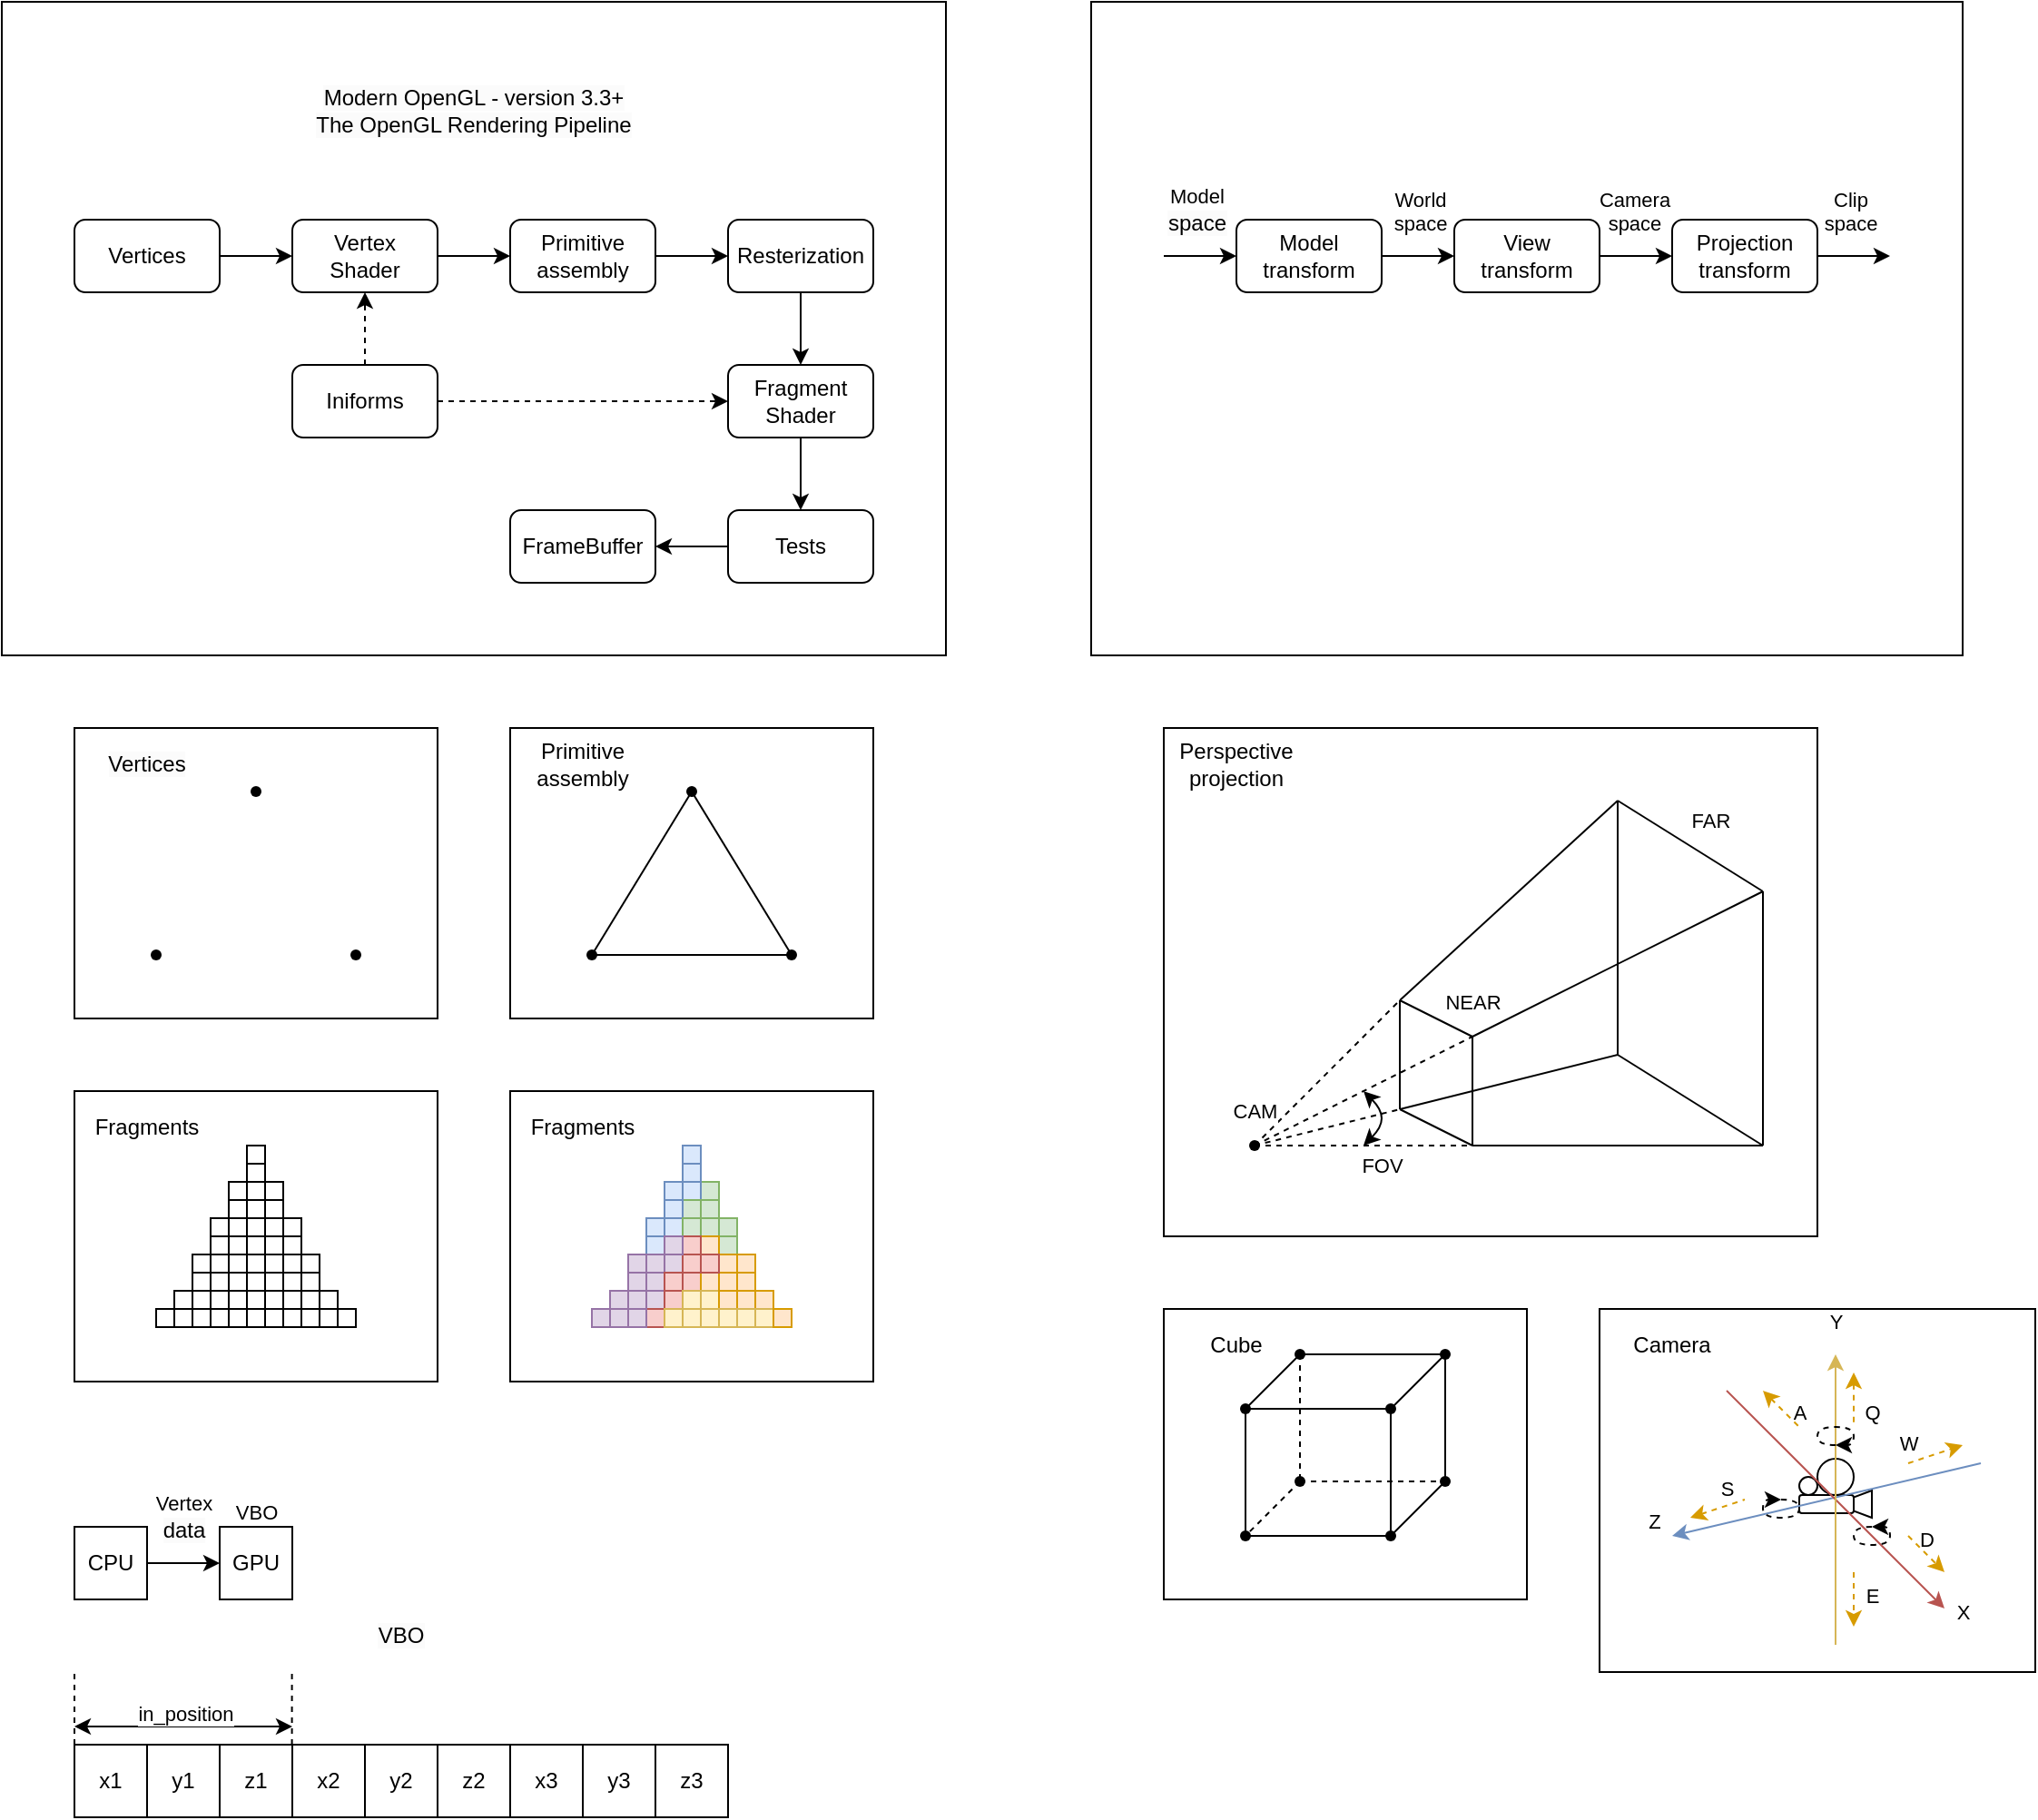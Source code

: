 <mxfile version="23.1.1" type="github">
  <diagram id="C5RBs43oDa-KdzZeNtuy" name="Page-1">
    <mxGraphModel dx="1397" dy="788" grid="1" gridSize="10" guides="1" tooltips="1" connect="1" arrows="1" fold="1" page="1" pageScale="1" pageWidth="2339" pageHeight="3300" math="0" shadow="0">
      <root>
        <mxCell id="WIyWlLk6GJQsqaUBKTNV-0" />
        <mxCell id="WIyWlLk6GJQsqaUBKTNV-1" parent="WIyWlLk6GJQsqaUBKTNV-0" />
        <mxCell id="AQrncg6-6hbpREM-4HsJ-337" value="" style="rounded=0;whiteSpace=wrap;html=1;" vertex="1" parent="WIyWlLk6GJQsqaUBKTNV-1">
          <mxGeometry x="920" y="760" width="240" height="200" as="geometry" />
        </mxCell>
        <mxCell id="AQrncg6-6hbpREM-4HsJ-324" value="" style="ellipse;whiteSpace=wrap;html=1;aspect=fixed;" vertex="1" parent="WIyWlLk6GJQsqaUBKTNV-1">
          <mxGeometry x="1030" y="852.5" width="10" height="10" as="geometry" />
        </mxCell>
        <mxCell id="AQrncg6-6hbpREM-4HsJ-326" value="" style="ellipse;whiteSpace=wrap;html=1;aspect=fixed;" vertex="1" parent="WIyWlLk6GJQsqaUBKTNV-1">
          <mxGeometry x="1040" y="842.5" width="20" height="20" as="geometry" />
        </mxCell>
        <mxCell id="AQrncg6-6hbpREM-4HsJ-327" value="" style="triangle;whiteSpace=wrap;html=1;rotation=-180;" vertex="1" parent="WIyWlLk6GJQsqaUBKTNV-1">
          <mxGeometry x="1050" y="860" width="20" height="15" as="geometry" />
        </mxCell>
        <mxCell id="AQrncg6-6hbpREM-4HsJ-323" value="" style="rounded=1;whiteSpace=wrap;html=1;" vertex="1" parent="WIyWlLk6GJQsqaUBKTNV-1">
          <mxGeometry x="1030" y="862.5" width="30" height="10" as="geometry" />
        </mxCell>
        <mxCell id="AQrncg6-6hbpREM-4HsJ-293" value="" style="rounded=0;whiteSpace=wrap;html=1;" vertex="1" parent="WIyWlLk6GJQsqaUBKTNV-1">
          <mxGeometry x="640" y="40" width="480" height="360" as="geometry" />
        </mxCell>
        <mxCell id="AQrncg6-6hbpREM-4HsJ-292" value="" style="rounded=0;whiteSpace=wrap;html=1;" vertex="1" parent="WIyWlLk6GJQsqaUBKTNV-1">
          <mxGeometry x="680" y="440" width="360" height="280" as="geometry" />
        </mxCell>
        <mxCell id="AQrncg6-6hbpREM-4HsJ-259" value="" style="endArrow=none;html=1;rounded=0;" edge="1" parent="WIyWlLk6GJQsqaUBKTNV-1">
          <mxGeometry width="50" height="50" relative="1" as="geometry">
            <mxPoint x="810" y="650" as="sourcePoint" />
            <mxPoint x="810" y="590" as="targetPoint" />
          </mxGeometry>
        </mxCell>
        <mxCell id="AQrncg6-6hbpREM-4HsJ-233" value="" style="rounded=0;whiteSpace=wrap;html=1;" vertex="1" parent="WIyWlLk6GJQsqaUBKTNV-1">
          <mxGeometry x="680" y="760" width="200" height="160" as="geometry" />
        </mxCell>
        <mxCell id="AQrncg6-6hbpREM-4HsJ-51" value="" style="rounded=0;whiteSpace=wrap;html=1;" vertex="1" parent="WIyWlLk6GJQsqaUBKTNV-1">
          <mxGeometry x="320" y="440" width="200" height="160" as="geometry" />
        </mxCell>
        <mxCell id="AQrncg6-6hbpREM-4HsJ-21" value="" style="rounded=0;whiteSpace=wrap;html=1;" vertex="1" parent="WIyWlLk6GJQsqaUBKTNV-1">
          <mxGeometry x="40" y="40" width="520" height="360" as="geometry" />
        </mxCell>
        <mxCell id="AQrncg6-6hbpREM-4HsJ-8" style="edgeStyle=orthogonalEdgeStyle;rounded=0;orthogonalLoop=1;jettySize=auto;html=1;exitX=1;exitY=0.5;exitDx=0;exitDy=0;entryX=0;entryY=0.5;entryDx=0;entryDy=0;" edge="1" parent="WIyWlLk6GJQsqaUBKTNV-1" source="AQrncg6-6hbpREM-4HsJ-1" target="AQrncg6-6hbpREM-4HsJ-2">
          <mxGeometry relative="1" as="geometry" />
        </mxCell>
        <mxCell id="AQrncg6-6hbpREM-4HsJ-1" value="Vertex&lt;br&gt;Shader" style="rounded=1;whiteSpace=wrap;html=1;fontSize=12;glass=0;strokeWidth=1;shadow=0;" vertex="1" parent="WIyWlLk6GJQsqaUBKTNV-1">
          <mxGeometry x="200" y="160" width="80" height="40" as="geometry" />
        </mxCell>
        <mxCell id="AQrncg6-6hbpREM-4HsJ-9" style="edgeStyle=orthogonalEdgeStyle;rounded=0;orthogonalLoop=1;jettySize=auto;html=1;exitX=1;exitY=0.5;exitDx=0;exitDy=0;entryX=0;entryY=0.5;entryDx=0;entryDy=0;" edge="1" parent="WIyWlLk6GJQsqaUBKTNV-1" source="AQrncg6-6hbpREM-4HsJ-2" target="AQrncg6-6hbpREM-4HsJ-3">
          <mxGeometry relative="1" as="geometry" />
        </mxCell>
        <mxCell id="AQrncg6-6hbpREM-4HsJ-2" value="Primitive&lt;br&gt;assembly" style="rounded=1;whiteSpace=wrap;html=1;fontSize=12;glass=0;strokeWidth=1;shadow=0;" vertex="1" parent="WIyWlLk6GJQsqaUBKTNV-1">
          <mxGeometry x="320" y="160" width="80" height="40" as="geometry" />
        </mxCell>
        <mxCell id="AQrncg6-6hbpREM-4HsJ-10" style="edgeStyle=orthogonalEdgeStyle;rounded=0;orthogonalLoop=1;jettySize=auto;html=1;exitX=0.5;exitY=1;exitDx=0;exitDy=0;entryX=0.5;entryY=0;entryDx=0;entryDy=0;" edge="1" parent="WIyWlLk6GJQsqaUBKTNV-1" source="AQrncg6-6hbpREM-4HsJ-3" target="AQrncg6-6hbpREM-4HsJ-4">
          <mxGeometry relative="1" as="geometry" />
        </mxCell>
        <mxCell id="AQrncg6-6hbpREM-4HsJ-3" value="Resterization" style="rounded=1;whiteSpace=wrap;html=1;fontSize=12;glass=0;strokeWidth=1;shadow=0;" vertex="1" parent="WIyWlLk6GJQsqaUBKTNV-1">
          <mxGeometry x="440" y="160" width="80" height="40" as="geometry" />
        </mxCell>
        <mxCell id="AQrncg6-6hbpREM-4HsJ-11" style="edgeStyle=orthogonalEdgeStyle;rounded=0;orthogonalLoop=1;jettySize=auto;html=1;exitX=0.5;exitY=1;exitDx=0;exitDy=0;entryX=0.5;entryY=0;entryDx=0;entryDy=0;" edge="1" parent="WIyWlLk6GJQsqaUBKTNV-1" source="AQrncg6-6hbpREM-4HsJ-4" target="AQrncg6-6hbpREM-4HsJ-5">
          <mxGeometry relative="1" as="geometry" />
        </mxCell>
        <mxCell id="AQrncg6-6hbpREM-4HsJ-4" value="Fragment&lt;br&gt;Shader" style="rounded=1;whiteSpace=wrap;html=1;fontSize=12;glass=0;strokeWidth=1;shadow=0;" vertex="1" parent="WIyWlLk6GJQsqaUBKTNV-1">
          <mxGeometry x="440" y="240" width="80" height="40" as="geometry" />
        </mxCell>
        <mxCell id="AQrncg6-6hbpREM-4HsJ-12" style="edgeStyle=orthogonalEdgeStyle;rounded=0;orthogonalLoop=1;jettySize=auto;html=1;exitX=0;exitY=0.5;exitDx=0;exitDy=0;entryX=1;entryY=0.5;entryDx=0;entryDy=0;" edge="1" parent="WIyWlLk6GJQsqaUBKTNV-1" source="AQrncg6-6hbpREM-4HsJ-5" target="AQrncg6-6hbpREM-4HsJ-6">
          <mxGeometry relative="1" as="geometry" />
        </mxCell>
        <mxCell id="AQrncg6-6hbpREM-4HsJ-5" value="Tests" style="rounded=1;whiteSpace=wrap;html=1;fontSize=12;glass=0;strokeWidth=1;shadow=0;" vertex="1" parent="WIyWlLk6GJQsqaUBKTNV-1">
          <mxGeometry x="440" y="320" width="80" height="40" as="geometry" />
        </mxCell>
        <mxCell id="AQrncg6-6hbpREM-4HsJ-6" value="FrameBuffer" style="rounded=1;whiteSpace=wrap;html=1;fontSize=12;glass=0;strokeWidth=1;shadow=0;" vertex="1" parent="WIyWlLk6GJQsqaUBKTNV-1">
          <mxGeometry x="320" y="320" width="80" height="40" as="geometry" />
        </mxCell>
        <mxCell id="AQrncg6-6hbpREM-4HsJ-18" style="edgeStyle=orthogonalEdgeStyle;rounded=0;orthogonalLoop=1;jettySize=auto;html=1;exitX=0.5;exitY=0;exitDx=0;exitDy=0;entryX=0.5;entryY=1;entryDx=0;entryDy=0;dashed=1;" edge="1" parent="WIyWlLk6GJQsqaUBKTNV-1" source="AQrncg6-6hbpREM-4HsJ-7" target="AQrncg6-6hbpREM-4HsJ-1">
          <mxGeometry relative="1" as="geometry" />
        </mxCell>
        <mxCell id="AQrncg6-6hbpREM-4HsJ-19" style="edgeStyle=orthogonalEdgeStyle;rounded=0;orthogonalLoop=1;jettySize=auto;html=1;exitX=1;exitY=0.5;exitDx=0;exitDy=0;dashed=1;" edge="1" parent="WIyWlLk6GJQsqaUBKTNV-1" source="AQrncg6-6hbpREM-4HsJ-7" target="AQrncg6-6hbpREM-4HsJ-4">
          <mxGeometry relative="1" as="geometry" />
        </mxCell>
        <mxCell id="AQrncg6-6hbpREM-4HsJ-7" value="Iniforms" style="rounded=1;whiteSpace=wrap;html=1;fontSize=12;glass=0;strokeWidth=1;shadow=0;" vertex="1" parent="WIyWlLk6GJQsqaUBKTNV-1">
          <mxGeometry x="200" y="240" width="80" height="40" as="geometry" />
        </mxCell>
        <mxCell id="AQrncg6-6hbpREM-4HsJ-17" style="edgeStyle=orthogonalEdgeStyle;rounded=0;orthogonalLoop=1;jettySize=auto;html=1;exitX=1;exitY=0.5;exitDx=0;exitDy=0;entryX=0;entryY=0.5;entryDx=0;entryDy=0;" edge="1" parent="WIyWlLk6GJQsqaUBKTNV-1" source="AQrncg6-6hbpREM-4HsJ-16" target="AQrncg6-6hbpREM-4HsJ-1">
          <mxGeometry relative="1" as="geometry" />
        </mxCell>
        <mxCell id="AQrncg6-6hbpREM-4HsJ-16" value="Vertices" style="rounded=1;whiteSpace=wrap;html=1;fontSize=12;glass=0;strokeWidth=1;shadow=0;" vertex="1" parent="WIyWlLk6GJQsqaUBKTNV-1">
          <mxGeometry x="80" y="160" width="80" height="40" as="geometry" />
        </mxCell>
        <mxCell id="AQrncg6-6hbpREM-4HsJ-20" value="&lt;span style=&quot;color: rgb(0, 0, 0); font-family: Helvetica; font-size: 12px; font-style: normal; font-variant-ligatures: normal; font-variant-caps: normal; font-weight: 400; letter-spacing: normal; orphans: 2; text-indent: 0px; text-transform: none; widows: 2; word-spacing: 0px; -webkit-text-stroke-width: 0px; background-color: rgb(251, 251, 251); text-decoration-thickness: initial; text-decoration-style: initial; text-decoration-color: initial; float: none; display: inline !important;&quot;&gt;Modern OpenGL - version 3.3+&lt;br&gt;The OpenGL Rendering Pipeline&lt;/span&gt;" style="text;whiteSpace=wrap;html=1;align=center;verticalAlign=middle;" vertex="1" parent="WIyWlLk6GJQsqaUBKTNV-1">
          <mxGeometry x="80" y="80" width="440" height="40" as="geometry" />
        </mxCell>
        <mxCell id="AQrncg6-6hbpREM-4HsJ-23" value="" style="rounded=0;whiteSpace=wrap;html=1;" vertex="1" parent="WIyWlLk6GJQsqaUBKTNV-1">
          <mxGeometry x="80" y="440" width="200" height="160" as="geometry" />
        </mxCell>
        <mxCell id="AQrncg6-6hbpREM-4HsJ-27" value="&lt;span style=&quot;color: rgb(0, 0, 0); font-family: Helvetica; font-size: 12px; font-style: normal; font-variant-ligatures: normal; font-variant-caps: normal; font-weight: 400; letter-spacing: normal; orphans: 2; text-indent: 0px; text-transform: none; widows: 2; word-spacing: 0px; -webkit-text-stroke-width: 0px; background-color: rgb(251, 251, 251); text-decoration-thickness: initial; text-decoration-style: initial; text-decoration-color: initial; float: none; display: inline !important;&quot;&gt;Vertices&lt;/span&gt;" style="text;whiteSpace=wrap;html=1;align=center;verticalAlign=middle;" vertex="1" parent="WIyWlLk6GJQsqaUBKTNV-1">
          <mxGeometry x="80" y="440" width="80" height="40" as="geometry" />
        </mxCell>
        <mxCell id="AQrncg6-6hbpREM-4HsJ-39" value="" style="shape=waypoint;sketch=0;fillStyle=solid;size=6;pointerEvents=1;points=[];fillColor=none;resizable=1;rotatable=1;perimeter=centerPerimeter;snapToPoint=1;movable=1;deletable=1;editable=1;locked=0;connectable=1;" vertex="1" parent="WIyWlLk6GJQsqaUBKTNV-1">
          <mxGeometry x="120" y="560" width="10" height="10" as="geometry" />
        </mxCell>
        <mxCell id="AQrncg6-6hbpREM-4HsJ-40" value="" style="shape=waypoint;sketch=0;fillStyle=solid;size=6;pointerEvents=1;points=[];fillColor=none;resizable=1;rotatable=1;perimeter=centerPerimeter;snapToPoint=1;movable=1;deletable=1;editable=1;locked=0;connectable=1;" vertex="1" parent="WIyWlLk6GJQsqaUBKTNV-1">
          <mxGeometry x="230" y="560" width="10" height="10" as="geometry" />
        </mxCell>
        <mxCell id="AQrncg6-6hbpREM-4HsJ-41" value="" style="shape=waypoint;sketch=0;fillStyle=solid;size=6;pointerEvents=1;points=[];fillColor=none;resizable=1;rotatable=1;perimeter=centerPerimeter;snapToPoint=1;movable=1;deletable=1;editable=1;locked=0;connectable=1;" vertex="1" parent="WIyWlLk6GJQsqaUBKTNV-1">
          <mxGeometry x="175" y="470" width="10" height="10" as="geometry" />
        </mxCell>
        <mxCell id="AQrncg6-6hbpREM-4HsJ-43" value="Primitive&lt;br style=&quot;border-color: var(--border-color);&quot;&gt;assembly" style="text;whiteSpace=wrap;html=1;align=center;verticalAlign=middle;" vertex="1" parent="WIyWlLk6GJQsqaUBKTNV-1">
          <mxGeometry x="320" y="440" width="80" height="40" as="geometry" />
        </mxCell>
        <mxCell id="AQrncg6-6hbpREM-4HsJ-44" value="" style="shape=waypoint;sketch=0;fillStyle=solid;size=6;pointerEvents=1;points=[];fillColor=none;resizable=1;rotatable=1;perimeter=centerPerimeter;snapToPoint=1;movable=1;deletable=1;editable=1;locked=0;connectable=1;" vertex="1" parent="WIyWlLk6GJQsqaUBKTNV-1">
          <mxGeometry x="360" y="560" width="10" height="10" as="geometry" />
        </mxCell>
        <mxCell id="AQrncg6-6hbpREM-4HsJ-45" value="" style="shape=waypoint;sketch=0;fillStyle=solid;size=6;pointerEvents=1;points=[];fillColor=none;resizable=1;rotatable=1;perimeter=centerPerimeter;snapToPoint=1;movable=1;deletable=1;editable=1;locked=0;connectable=1;" vertex="1" parent="WIyWlLk6GJQsqaUBKTNV-1">
          <mxGeometry x="470" y="560" width="10" height="10" as="geometry" />
        </mxCell>
        <mxCell id="AQrncg6-6hbpREM-4HsJ-46" value="" style="shape=waypoint;sketch=0;fillStyle=solid;size=6;pointerEvents=1;points=[];fillColor=none;resizable=1;rotatable=1;perimeter=centerPerimeter;snapToPoint=1;movable=1;deletable=1;editable=1;locked=0;connectable=1;" vertex="1" parent="WIyWlLk6GJQsqaUBKTNV-1">
          <mxGeometry x="415" y="470" width="10" height="10" as="geometry" />
        </mxCell>
        <mxCell id="AQrncg6-6hbpREM-4HsJ-48" value="" style="endArrow=none;html=1;rounded=0;" edge="1" parent="WIyWlLk6GJQsqaUBKTNV-1" source="AQrncg6-6hbpREM-4HsJ-44" target="AQrncg6-6hbpREM-4HsJ-46">
          <mxGeometry width="50" height="50" relative="1" as="geometry">
            <mxPoint x="365" y="560" as="sourcePoint" />
            <mxPoint x="415" y="510" as="targetPoint" />
          </mxGeometry>
        </mxCell>
        <mxCell id="AQrncg6-6hbpREM-4HsJ-49" value="" style="endArrow=none;html=1;rounded=0;" edge="1" parent="WIyWlLk6GJQsqaUBKTNV-1" source="AQrncg6-6hbpREM-4HsJ-44" target="AQrncg6-6hbpREM-4HsJ-45">
          <mxGeometry width="50" height="50" relative="1" as="geometry">
            <mxPoint x="375" y="575" as="sourcePoint" />
            <mxPoint x="430" y="485" as="targetPoint" />
          </mxGeometry>
        </mxCell>
        <mxCell id="AQrncg6-6hbpREM-4HsJ-50" value="" style="endArrow=none;html=1;rounded=0;exitX=0.933;exitY=0.967;exitDx=0;exitDy=0;exitPerimeter=0;" edge="1" parent="WIyWlLk6GJQsqaUBKTNV-1" source="AQrncg6-6hbpREM-4HsJ-45" target="AQrncg6-6hbpREM-4HsJ-46">
          <mxGeometry width="50" height="50" relative="1" as="geometry">
            <mxPoint x="400" y="570" as="sourcePoint" />
            <mxPoint x="450" y="520" as="targetPoint" />
          </mxGeometry>
        </mxCell>
        <mxCell id="AQrncg6-6hbpREM-4HsJ-52" value="" style="rounded=0;whiteSpace=wrap;html=1;" vertex="1" parent="WIyWlLk6GJQsqaUBKTNV-1">
          <mxGeometry x="80" y="640" width="200" height="160" as="geometry" />
        </mxCell>
        <mxCell id="AQrncg6-6hbpREM-4HsJ-53" value="Fragments" style="text;whiteSpace=wrap;html=1;align=center;verticalAlign=middle;" vertex="1" parent="WIyWlLk6GJQsqaUBKTNV-1">
          <mxGeometry x="80" y="640" width="80" height="40" as="geometry" />
        </mxCell>
        <mxCell id="AQrncg6-6hbpREM-4HsJ-60" value="" style="rounded=0;whiteSpace=wrap;html=1;" vertex="1" parent="WIyWlLk6GJQsqaUBKTNV-1">
          <mxGeometry x="175" y="670" width="10" height="10" as="geometry" />
        </mxCell>
        <mxCell id="AQrncg6-6hbpREM-4HsJ-61" value="" style="rounded=0;whiteSpace=wrap;html=1;" vertex="1" parent="WIyWlLk6GJQsqaUBKTNV-1">
          <mxGeometry x="175" y="680" width="10" height="10" as="geometry" />
        </mxCell>
        <mxCell id="AQrncg6-6hbpREM-4HsJ-68" value="" style="rounded=0;whiteSpace=wrap;html=1;" vertex="1" parent="WIyWlLk6GJQsqaUBKTNV-1">
          <mxGeometry x="185" y="690" width="10" height="10" as="geometry" />
        </mxCell>
        <mxCell id="AQrncg6-6hbpREM-4HsJ-69" value="" style="rounded=0;whiteSpace=wrap;html=1;" vertex="1" parent="WIyWlLk6GJQsqaUBKTNV-1">
          <mxGeometry x="185" y="700" width="10" height="10" as="geometry" />
        </mxCell>
        <mxCell id="AQrncg6-6hbpREM-4HsJ-70" value="" style="rounded=0;whiteSpace=wrap;html=1;" vertex="1" parent="WIyWlLk6GJQsqaUBKTNV-1">
          <mxGeometry x="195" y="710" width="10" height="10" as="geometry" />
        </mxCell>
        <mxCell id="AQrncg6-6hbpREM-4HsJ-71" value="" style="rounded=0;whiteSpace=wrap;html=1;" vertex="1" parent="WIyWlLk6GJQsqaUBKTNV-1">
          <mxGeometry x="195" y="720" width="10" height="10" as="geometry" />
        </mxCell>
        <mxCell id="AQrncg6-6hbpREM-4HsJ-72" value="" style="rounded=0;whiteSpace=wrap;html=1;" vertex="1" parent="WIyWlLk6GJQsqaUBKTNV-1">
          <mxGeometry x="205" y="730" width="10" height="10" as="geometry" />
        </mxCell>
        <mxCell id="AQrncg6-6hbpREM-4HsJ-73" value="" style="rounded=0;whiteSpace=wrap;html=1;" vertex="1" parent="WIyWlLk6GJQsqaUBKTNV-1">
          <mxGeometry x="205" y="740" width="10" height="10" as="geometry" />
        </mxCell>
        <mxCell id="AQrncg6-6hbpREM-4HsJ-74" value="" style="rounded=0;whiteSpace=wrap;html=1;" vertex="1" parent="WIyWlLk6GJQsqaUBKTNV-1">
          <mxGeometry x="215" y="750" width="10" height="10" as="geometry" />
        </mxCell>
        <mxCell id="AQrncg6-6hbpREM-4HsJ-75" value="" style="rounded=0;whiteSpace=wrap;html=1;" vertex="1" parent="WIyWlLk6GJQsqaUBKTNV-1">
          <mxGeometry x="215" y="760" width="10" height="10" as="geometry" />
        </mxCell>
        <mxCell id="AQrncg6-6hbpREM-4HsJ-76" value="" style="rounded=0;whiteSpace=wrap;html=1;" vertex="1" parent="WIyWlLk6GJQsqaUBKTNV-1">
          <mxGeometry x="225" y="760" width="10" height="10" as="geometry" />
        </mxCell>
        <mxCell id="AQrncg6-6hbpREM-4HsJ-77" value="" style="rounded=0;whiteSpace=wrap;html=1;" vertex="1" parent="WIyWlLk6GJQsqaUBKTNV-1">
          <mxGeometry x="165" y="690" width="10" height="10" as="geometry" />
        </mxCell>
        <mxCell id="AQrncg6-6hbpREM-4HsJ-78" value="" style="rounded=0;whiteSpace=wrap;html=1;" vertex="1" parent="WIyWlLk6GJQsqaUBKTNV-1">
          <mxGeometry x="175" y="690" width="10" height="10" as="geometry" />
        </mxCell>
        <mxCell id="AQrncg6-6hbpREM-4HsJ-79" value="" style="rounded=0;whiteSpace=wrap;html=1;" vertex="1" parent="WIyWlLk6GJQsqaUBKTNV-1">
          <mxGeometry x="175" y="700" width="10" height="10" as="geometry" />
        </mxCell>
        <mxCell id="AQrncg6-6hbpREM-4HsJ-80" value="" style="rounded=0;whiteSpace=wrap;html=1;" vertex="1" parent="WIyWlLk6GJQsqaUBKTNV-1">
          <mxGeometry x="165" y="700" width="10" height="10" as="geometry" />
        </mxCell>
        <mxCell id="AQrncg6-6hbpREM-4HsJ-81" value="" style="rounded=0;whiteSpace=wrap;html=1;" vertex="1" parent="WIyWlLk6GJQsqaUBKTNV-1">
          <mxGeometry x="165" y="710" width="10" height="10" as="geometry" />
        </mxCell>
        <mxCell id="AQrncg6-6hbpREM-4HsJ-82" value="" style="rounded=0;whiteSpace=wrap;html=1;" vertex="1" parent="WIyWlLk6GJQsqaUBKTNV-1">
          <mxGeometry x="155" y="710" width="10" height="10" as="geometry" />
        </mxCell>
        <mxCell id="AQrncg6-6hbpREM-4HsJ-83" value="" style="rounded=0;whiteSpace=wrap;html=1;" vertex="1" parent="WIyWlLk6GJQsqaUBKTNV-1">
          <mxGeometry x="155" y="720" width="10" height="10" as="geometry" />
        </mxCell>
        <mxCell id="AQrncg6-6hbpREM-4HsJ-84" value="" style="rounded=0;whiteSpace=wrap;html=1;" vertex="1" parent="WIyWlLk6GJQsqaUBKTNV-1">
          <mxGeometry x="145" y="730" width="10" height="10" as="geometry" />
        </mxCell>
        <mxCell id="AQrncg6-6hbpREM-4HsJ-85" value="" style="rounded=0;whiteSpace=wrap;html=1;" vertex="1" parent="WIyWlLk6GJQsqaUBKTNV-1">
          <mxGeometry x="145" y="740" width="10" height="10" as="geometry" />
        </mxCell>
        <mxCell id="AQrncg6-6hbpREM-4HsJ-86" value="" style="rounded=0;whiteSpace=wrap;html=1;" vertex="1" parent="WIyWlLk6GJQsqaUBKTNV-1">
          <mxGeometry x="135" y="750" width="10" height="10" as="geometry" />
        </mxCell>
        <mxCell id="AQrncg6-6hbpREM-4HsJ-87" value="" style="rounded=0;whiteSpace=wrap;html=1;" vertex="1" parent="WIyWlLk6GJQsqaUBKTNV-1">
          <mxGeometry x="135" y="760" width="10" height="10" as="geometry" />
        </mxCell>
        <mxCell id="AQrncg6-6hbpREM-4HsJ-88" value="" style="rounded=0;whiteSpace=wrap;html=1;" vertex="1" parent="WIyWlLk6GJQsqaUBKTNV-1">
          <mxGeometry x="155" y="730" width="10" height="10" as="geometry" />
        </mxCell>
        <mxCell id="AQrncg6-6hbpREM-4HsJ-89" value="" style="rounded=0;whiteSpace=wrap;html=1;" vertex="1" parent="WIyWlLk6GJQsqaUBKTNV-1">
          <mxGeometry x="155" y="740" width="10" height="10" as="geometry" />
        </mxCell>
        <mxCell id="AQrncg6-6hbpREM-4HsJ-90" value="" style="rounded=0;whiteSpace=wrap;html=1;" vertex="1" parent="WIyWlLk6GJQsqaUBKTNV-1">
          <mxGeometry x="165" y="730" width="10" height="10" as="geometry" />
        </mxCell>
        <mxCell id="AQrncg6-6hbpREM-4HsJ-91" value="" style="rounded=0;whiteSpace=wrap;html=1;" vertex="1" parent="WIyWlLk6GJQsqaUBKTNV-1">
          <mxGeometry x="165" y="740" width="10" height="10" as="geometry" />
        </mxCell>
        <mxCell id="AQrncg6-6hbpREM-4HsJ-92" value="" style="rounded=0;whiteSpace=wrap;html=1;" vertex="1" parent="WIyWlLk6GJQsqaUBKTNV-1">
          <mxGeometry x="175" y="730" width="10" height="10" as="geometry" />
        </mxCell>
        <mxCell id="AQrncg6-6hbpREM-4HsJ-93" value="" style="rounded=0;whiteSpace=wrap;html=1;" vertex="1" parent="WIyWlLk6GJQsqaUBKTNV-1">
          <mxGeometry x="175" y="740" width="10" height="10" as="geometry" />
        </mxCell>
        <mxCell id="AQrncg6-6hbpREM-4HsJ-94" value="" style="rounded=0;whiteSpace=wrap;html=1;" vertex="1" parent="WIyWlLk6GJQsqaUBKTNV-1">
          <mxGeometry x="185" y="730" width="10" height="10" as="geometry" />
        </mxCell>
        <mxCell id="AQrncg6-6hbpREM-4HsJ-95" value="" style="rounded=0;whiteSpace=wrap;html=1;" vertex="1" parent="WIyWlLk6GJQsqaUBKTNV-1">
          <mxGeometry x="185" y="740" width="10" height="10" as="geometry" />
        </mxCell>
        <mxCell id="AQrncg6-6hbpREM-4HsJ-96" value="" style="rounded=0;whiteSpace=wrap;html=1;" vertex="1" parent="WIyWlLk6GJQsqaUBKTNV-1">
          <mxGeometry x="195" y="730" width="10" height="10" as="geometry" />
        </mxCell>
        <mxCell id="AQrncg6-6hbpREM-4HsJ-97" value="" style="rounded=0;whiteSpace=wrap;html=1;" vertex="1" parent="WIyWlLk6GJQsqaUBKTNV-1">
          <mxGeometry x="195" y="740" width="10" height="10" as="geometry" />
        </mxCell>
        <mxCell id="AQrncg6-6hbpREM-4HsJ-102" value="" style="rounded=0;whiteSpace=wrap;html=1;" vertex="1" parent="WIyWlLk6GJQsqaUBKTNV-1">
          <mxGeometry x="155" y="750" width="10" height="10" as="geometry" />
        </mxCell>
        <mxCell id="AQrncg6-6hbpREM-4HsJ-103" value="" style="rounded=0;whiteSpace=wrap;html=1;" vertex="1" parent="WIyWlLk6GJQsqaUBKTNV-1">
          <mxGeometry x="155" y="760" width="10" height="10" as="geometry" />
        </mxCell>
        <mxCell id="AQrncg6-6hbpREM-4HsJ-104" value="" style="rounded=0;whiteSpace=wrap;html=1;" vertex="1" parent="WIyWlLk6GJQsqaUBKTNV-1">
          <mxGeometry x="165" y="750" width="10" height="10" as="geometry" />
        </mxCell>
        <mxCell id="AQrncg6-6hbpREM-4HsJ-105" value="" style="rounded=0;whiteSpace=wrap;html=1;" vertex="1" parent="WIyWlLk6GJQsqaUBKTNV-1">
          <mxGeometry x="165" y="760" width="10" height="10" as="geometry" />
        </mxCell>
        <mxCell id="AQrncg6-6hbpREM-4HsJ-106" value="" style="rounded=0;whiteSpace=wrap;html=1;" vertex="1" parent="WIyWlLk6GJQsqaUBKTNV-1">
          <mxGeometry x="175" y="750" width="10" height="10" as="geometry" />
        </mxCell>
        <mxCell id="AQrncg6-6hbpREM-4HsJ-107" value="" style="rounded=0;whiteSpace=wrap;html=1;" vertex="1" parent="WIyWlLk6GJQsqaUBKTNV-1">
          <mxGeometry x="175" y="760" width="10" height="10" as="geometry" />
        </mxCell>
        <mxCell id="AQrncg6-6hbpREM-4HsJ-108" value="" style="rounded=0;whiteSpace=wrap;html=1;" vertex="1" parent="WIyWlLk6GJQsqaUBKTNV-1">
          <mxGeometry x="185" y="750" width="10" height="10" as="geometry" />
        </mxCell>
        <mxCell id="AQrncg6-6hbpREM-4HsJ-109" value="" style="rounded=0;whiteSpace=wrap;html=1;" vertex="1" parent="WIyWlLk6GJQsqaUBKTNV-1">
          <mxGeometry x="185" y="760" width="10" height="10" as="geometry" />
        </mxCell>
        <mxCell id="AQrncg6-6hbpREM-4HsJ-110" value="" style="rounded=0;whiteSpace=wrap;html=1;" vertex="1" parent="WIyWlLk6GJQsqaUBKTNV-1">
          <mxGeometry x="195" y="750" width="10" height="10" as="geometry" />
        </mxCell>
        <mxCell id="AQrncg6-6hbpREM-4HsJ-111" value="" style="rounded=0;whiteSpace=wrap;html=1;" vertex="1" parent="WIyWlLk6GJQsqaUBKTNV-1">
          <mxGeometry x="195" y="760" width="10" height="10" as="geometry" />
        </mxCell>
        <mxCell id="AQrncg6-6hbpREM-4HsJ-112" value="" style="rounded=0;whiteSpace=wrap;html=1;" vertex="1" parent="WIyWlLk6GJQsqaUBKTNV-1">
          <mxGeometry x="205" y="750" width="10" height="10" as="geometry" />
        </mxCell>
        <mxCell id="AQrncg6-6hbpREM-4HsJ-113" value="" style="rounded=0;whiteSpace=wrap;html=1;" vertex="1" parent="WIyWlLk6GJQsqaUBKTNV-1">
          <mxGeometry x="205" y="760" width="10" height="10" as="geometry" />
        </mxCell>
        <mxCell id="AQrncg6-6hbpREM-4HsJ-114" value="" style="rounded=0;whiteSpace=wrap;html=1;" vertex="1" parent="WIyWlLk6GJQsqaUBKTNV-1">
          <mxGeometry x="185" y="710" width="10" height="10" as="geometry" />
        </mxCell>
        <mxCell id="AQrncg6-6hbpREM-4HsJ-115" value="" style="rounded=0;whiteSpace=wrap;html=1;" vertex="1" parent="WIyWlLk6GJQsqaUBKTNV-1">
          <mxGeometry x="185" y="720" width="10" height="10" as="geometry" />
        </mxCell>
        <mxCell id="AQrncg6-6hbpREM-4HsJ-116" value="" style="rounded=0;whiteSpace=wrap;html=1;" vertex="1" parent="WIyWlLk6GJQsqaUBKTNV-1">
          <mxGeometry x="175" y="710" width="10" height="10" as="geometry" />
        </mxCell>
        <mxCell id="AQrncg6-6hbpREM-4HsJ-117" value="" style="rounded=0;whiteSpace=wrap;html=1;" vertex="1" parent="WIyWlLk6GJQsqaUBKTNV-1">
          <mxGeometry x="175" y="720" width="10" height="10" as="geometry" />
        </mxCell>
        <mxCell id="AQrncg6-6hbpREM-4HsJ-118" value="" style="rounded=0;whiteSpace=wrap;html=1;" vertex="1" parent="WIyWlLk6GJQsqaUBKTNV-1">
          <mxGeometry x="145" y="750" width="10" height="10" as="geometry" />
        </mxCell>
        <mxCell id="AQrncg6-6hbpREM-4HsJ-119" value="" style="rounded=0;whiteSpace=wrap;html=1;" vertex="1" parent="WIyWlLk6GJQsqaUBKTNV-1">
          <mxGeometry x="145" y="760" width="10" height="10" as="geometry" />
        </mxCell>
        <mxCell id="AQrncg6-6hbpREM-4HsJ-120" value="" style="rounded=0;whiteSpace=wrap;html=1;" vertex="1" parent="WIyWlLk6GJQsqaUBKTNV-1">
          <mxGeometry x="125" y="760" width="10" height="10" as="geometry" />
        </mxCell>
        <mxCell id="AQrncg6-6hbpREM-4HsJ-121" value="" style="rounded=0;whiteSpace=wrap;html=1;" vertex="1" parent="WIyWlLk6GJQsqaUBKTNV-1">
          <mxGeometry x="320" y="640" width="200" height="160" as="geometry" />
        </mxCell>
        <mxCell id="AQrncg6-6hbpREM-4HsJ-122" value="Fragments" style="text;whiteSpace=wrap;html=1;align=center;verticalAlign=middle;" vertex="1" parent="WIyWlLk6GJQsqaUBKTNV-1">
          <mxGeometry x="320" y="640" width="80" height="40" as="geometry" />
        </mxCell>
        <mxCell id="AQrncg6-6hbpREM-4HsJ-123" value="" style="rounded=0;whiteSpace=wrap;html=1;fillColor=#dae8fc;strokeColor=#6c8ebf;" vertex="1" parent="WIyWlLk6GJQsqaUBKTNV-1">
          <mxGeometry x="415" y="670" width="10" height="10" as="geometry" />
        </mxCell>
        <mxCell id="AQrncg6-6hbpREM-4HsJ-124" value="" style="rounded=0;whiteSpace=wrap;html=1;fillColor=#dae8fc;strokeColor=#6c8ebf;" vertex="1" parent="WIyWlLk6GJQsqaUBKTNV-1">
          <mxGeometry x="415" y="680" width="10" height="10" as="geometry" />
        </mxCell>
        <mxCell id="AQrncg6-6hbpREM-4HsJ-125" value="" style="rounded=0;whiteSpace=wrap;html=1;fillColor=#d5e8d4;strokeColor=#82b366;" vertex="1" parent="WIyWlLk6GJQsqaUBKTNV-1">
          <mxGeometry x="425" y="690" width="10" height="10" as="geometry" />
        </mxCell>
        <mxCell id="AQrncg6-6hbpREM-4HsJ-126" value="" style="rounded=0;whiteSpace=wrap;html=1;fillColor=#d5e8d4;strokeColor=#82b366;" vertex="1" parent="WIyWlLk6GJQsqaUBKTNV-1">
          <mxGeometry x="425" y="700" width="10" height="10" as="geometry" />
        </mxCell>
        <mxCell id="AQrncg6-6hbpREM-4HsJ-127" value="" style="rounded=0;whiteSpace=wrap;html=1;fillColor=#d5e8d4;strokeColor=#82b366;" vertex="1" parent="WIyWlLk6GJQsqaUBKTNV-1">
          <mxGeometry x="435" y="710" width="10" height="10" as="geometry" />
        </mxCell>
        <mxCell id="AQrncg6-6hbpREM-4HsJ-128" value="" style="rounded=0;whiteSpace=wrap;html=1;fillColor=#d5e8d4;strokeColor=#82b366;" vertex="1" parent="WIyWlLk6GJQsqaUBKTNV-1">
          <mxGeometry x="435" y="720" width="10" height="10" as="geometry" />
        </mxCell>
        <mxCell id="AQrncg6-6hbpREM-4HsJ-129" value="" style="rounded=0;whiteSpace=wrap;html=1;fillColor=#ffe6cc;strokeColor=#d79b00;" vertex="1" parent="WIyWlLk6GJQsqaUBKTNV-1">
          <mxGeometry x="445" y="730" width="10" height="10" as="geometry" />
        </mxCell>
        <mxCell id="AQrncg6-6hbpREM-4HsJ-130" value="" style="rounded=0;whiteSpace=wrap;html=1;fillColor=#ffe6cc;strokeColor=#d79b00;" vertex="1" parent="WIyWlLk6GJQsqaUBKTNV-1">
          <mxGeometry x="445" y="740" width="10" height="10" as="geometry" />
        </mxCell>
        <mxCell id="AQrncg6-6hbpREM-4HsJ-131" value="" style="rounded=0;whiteSpace=wrap;html=1;fillColor=#ffe6cc;strokeColor=#d79b00;" vertex="1" parent="WIyWlLk6GJQsqaUBKTNV-1">
          <mxGeometry x="455" y="750" width="10" height="10" as="geometry" />
        </mxCell>
        <mxCell id="AQrncg6-6hbpREM-4HsJ-132" value="" style="rounded=0;whiteSpace=wrap;html=1;fillColor=#fff2cc;strokeColor=#d6b656;" vertex="1" parent="WIyWlLk6GJQsqaUBKTNV-1">
          <mxGeometry x="455" y="760" width="10" height="10" as="geometry" />
        </mxCell>
        <mxCell id="AQrncg6-6hbpREM-4HsJ-133" value="" style="rounded=0;whiteSpace=wrap;html=1;fillColor=#ffe6cc;strokeColor=#d79b00;" vertex="1" parent="WIyWlLk6GJQsqaUBKTNV-1">
          <mxGeometry x="465" y="760" width="10" height="10" as="geometry" />
        </mxCell>
        <mxCell id="AQrncg6-6hbpREM-4HsJ-134" value="" style="rounded=0;whiteSpace=wrap;html=1;fillColor=#dae8fc;strokeColor=#6c8ebf;" vertex="1" parent="WIyWlLk6GJQsqaUBKTNV-1">
          <mxGeometry x="405" y="690" width="10" height="10" as="geometry" />
        </mxCell>
        <mxCell id="AQrncg6-6hbpREM-4HsJ-135" value="" style="rounded=0;whiteSpace=wrap;html=1;fillColor=#dae8fc;strokeColor=#6c8ebf;" vertex="1" parent="WIyWlLk6GJQsqaUBKTNV-1">
          <mxGeometry x="415" y="690" width="10" height="10" as="geometry" />
        </mxCell>
        <mxCell id="AQrncg6-6hbpREM-4HsJ-136" value="" style="rounded=0;whiteSpace=wrap;html=1;fillColor=#d5e8d4;strokeColor=#82b366;" vertex="1" parent="WIyWlLk6GJQsqaUBKTNV-1">
          <mxGeometry x="415" y="700" width="10" height="10" as="geometry" />
        </mxCell>
        <mxCell id="AQrncg6-6hbpREM-4HsJ-137" value="" style="rounded=0;whiteSpace=wrap;html=1;fillColor=#dae8fc;strokeColor=#6c8ebf;" vertex="1" parent="WIyWlLk6GJQsqaUBKTNV-1">
          <mxGeometry x="405" y="700" width="10" height="10" as="geometry" />
        </mxCell>
        <mxCell id="AQrncg6-6hbpREM-4HsJ-138" value="" style="rounded=0;whiteSpace=wrap;html=1;fillColor=#dae8fc;strokeColor=#6c8ebf;" vertex="1" parent="WIyWlLk6GJQsqaUBKTNV-1">
          <mxGeometry x="405" y="710" width="10" height="10" as="geometry" />
        </mxCell>
        <mxCell id="AQrncg6-6hbpREM-4HsJ-139" value="" style="rounded=0;whiteSpace=wrap;html=1;fillColor=#dae8fc;strokeColor=#6c8ebf;" vertex="1" parent="WIyWlLk6GJQsqaUBKTNV-1">
          <mxGeometry x="395" y="710" width="10" height="10" as="geometry" />
        </mxCell>
        <mxCell id="AQrncg6-6hbpREM-4HsJ-140" value="" style="rounded=0;whiteSpace=wrap;html=1;fillColor=#dae8fc;strokeColor=#6c8ebf;" vertex="1" parent="WIyWlLk6GJQsqaUBKTNV-1">
          <mxGeometry x="395" y="720" width="10" height="10" as="geometry" />
        </mxCell>
        <mxCell id="AQrncg6-6hbpREM-4HsJ-141" value="" style="rounded=0;whiteSpace=wrap;html=1;fillColor=#e1d5e7;strokeColor=#9673a6;" vertex="1" parent="WIyWlLk6GJQsqaUBKTNV-1">
          <mxGeometry x="385" y="730" width="10" height="10" as="geometry" />
        </mxCell>
        <mxCell id="AQrncg6-6hbpREM-4HsJ-142" value="" style="rounded=0;whiteSpace=wrap;html=1;fillColor=#e1d5e7;strokeColor=#9673a6;" vertex="1" parent="WIyWlLk6GJQsqaUBKTNV-1">
          <mxGeometry x="385" y="740" width="10" height="10" as="geometry" />
        </mxCell>
        <mxCell id="AQrncg6-6hbpREM-4HsJ-143" value="" style="rounded=0;whiteSpace=wrap;html=1;fillColor=#e1d5e7;strokeColor=#9673a6;" vertex="1" parent="WIyWlLk6GJQsqaUBKTNV-1">
          <mxGeometry x="375" y="750" width="10" height="10" as="geometry" />
        </mxCell>
        <mxCell id="AQrncg6-6hbpREM-4HsJ-144" value="" style="rounded=0;whiteSpace=wrap;html=1;fillColor=#e1d5e7;strokeColor=#9673a6;" vertex="1" parent="WIyWlLk6GJQsqaUBKTNV-1">
          <mxGeometry x="375" y="760" width="10" height="10" as="geometry" />
        </mxCell>
        <mxCell id="AQrncg6-6hbpREM-4HsJ-145" value="" style="rounded=0;whiteSpace=wrap;html=1;fillColor=#e1d5e7;strokeColor=#9673a6;" vertex="1" parent="WIyWlLk6GJQsqaUBKTNV-1">
          <mxGeometry x="395" y="730" width="10" height="10" as="geometry" />
        </mxCell>
        <mxCell id="AQrncg6-6hbpREM-4HsJ-146" value="" style="rounded=0;whiteSpace=wrap;html=1;fillColor=#e1d5e7;strokeColor=#9673a6;" vertex="1" parent="WIyWlLk6GJQsqaUBKTNV-1">
          <mxGeometry x="395" y="740" width="10" height="10" as="geometry" />
        </mxCell>
        <mxCell id="AQrncg6-6hbpREM-4HsJ-147" value="" style="rounded=0;whiteSpace=wrap;html=1;fillColor=#e1d5e7;strokeColor=#9673a6;" vertex="1" parent="WIyWlLk6GJQsqaUBKTNV-1">
          <mxGeometry x="405" y="730" width="10" height="10" as="geometry" />
        </mxCell>
        <mxCell id="AQrncg6-6hbpREM-4HsJ-148" value="" style="rounded=0;whiteSpace=wrap;html=1;fillColor=#f8cecc;strokeColor=#b85450;" vertex="1" parent="WIyWlLk6GJQsqaUBKTNV-1">
          <mxGeometry x="405" y="740" width="10" height="10" as="geometry" />
        </mxCell>
        <mxCell id="AQrncg6-6hbpREM-4HsJ-149" value="" style="rounded=0;whiteSpace=wrap;html=1;fillColor=#f8cecc;strokeColor=#b85450;" vertex="1" parent="WIyWlLk6GJQsqaUBKTNV-1">
          <mxGeometry x="415" y="730" width="10" height="10" as="geometry" />
        </mxCell>
        <mxCell id="AQrncg6-6hbpREM-4HsJ-150" value="" style="rounded=0;whiteSpace=wrap;html=1;fillColor=#f8cecc;strokeColor=#b85450;" vertex="1" parent="WIyWlLk6GJQsqaUBKTNV-1">
          <mxGeometry x="415" y="740" width="10" height="10" as="geometry" />
        </mxCell>
        <mxCell id="AQrncg6-6hbpREM-4HsJ-151" value="" style="rounded=0;whiteSpace=wrap;html=1;fillColor=#ffe6cc;strokeColor=#d79b00;" vertex="1" parent="WIyWlLk6GJQsqaUBKTNV-1">
          <mxGeometry x="425" y="730" width="10" height="10" as="geometry" />
        </mxCell>
        <mxCell id="AQrncg6-6hbpREM-4HsJ-152" value="" style="rounded=0;whiteSpace=wrap;html=1;fillColor=#ffe6cc;strokeColor=#d79b00;" vertex="1" parent="WIyWlLk6GJQsqaUBKTNV-1">
          <mxGeometry x="425" y="740" width="10" height="10" as="geometry" />
        </mxCell>
        <mxCell id="AQrncg6-6hbpREM-4HsJ-153" value="" style="rounded=0;whiteSpace=wrap;html=1;fillColor=#ffe6cc;strokeColor=#d79b00;" vertex="1" parent="WIyWlLk6GJQsqaUBKTNV-1">
          <mxGeometry x="435" y="730" width="10" height="10" as="geometry" />
        </mxCell>
        <mxCell id="AQrncg6-6hbpREM-4HsJ-154" value="" style="rounded=0;whiteSpace=wrap;html=1;fillColor=#ffe6cc;strokeColor=#d79b00;" vertex="1" parent="WIyWlLk6GJQsqaUBKTNV-1">
          <mxGeometry x="435" y="740" width="10" height="10" as="geometry" />
        </mxCell>
        <mxCell id="AQrncg6-6hbpREM-4HsJ-155" value="" style="rounded=0;whiteSpace=wrap;html=1;fillColor=#e1d5e7;strokeColor=#9673a6;" vertex="1" parent="WIyWlLk6GJQsqaUBKTNV-1">
          <mxGeometry x="395" y="750" width="10" height="10" as="geometry" />
        </mxCell>
        <mxCell id="AQrncg6-6hbpREM-4HsJ-156" value="" style="rounded=0;whiteSpace=wrap;html=1;fillColor=#f8cecc;strokeColor=#b85450;" vertex="1" parent="WIyWlLk6GJQsqaUBKTNV-1">
          <mxGeometry x="395" y="760" width="10" height="10" as="geometry" />
        </mxCell>
        <mxCell id="AQrncg6-6hbpREM-4HsJ-157" value="" style="rounded=0;whiteSpace=wrap;html=1;fillColor=#f8cecc;strokeColor=#b85450;" vertex="1" parent="WIyWlLk6GJQsqaUBKTNV-1">
          <mxGeometry x="405" y="750" width="10" height="10" as="geometry" />
        </mxCell>
        <mxCell id="AQrncg6-6hbpREM-4HsJ-158" value="" style="rounded=0;whiteSpace=wrap;html=1;fillColor=#fff2cc;strokeColor=#d6b656;" vertex="1" parent="WIyWlLk6GJQsqaUBKTNV-1">
          <mxGeometry x="405" y="760" width="10" height="10" as="geometry" />
        </mxCell>
        <mxCell id="AQrncg6-6hbpREM-4HsJ-159" value="" style="rounded=0;whiteSpace=wrap;html=1;fillColor=#fff2cc;strokeColor=#d6b656;" vertex="1" parent="WIyWlLk6GJQsqaUBKTNV-1">
          <mxGeometry x="415" y="750" width="10" height="10" as="geometry" />
        </mxCell>
        <mxCell id="AQrncg6-6hbpREM-4HsJ-160" value="" style="rounded=0;whiteSpace=wrap;html=1;fillColor=#fff2cc;strokeColor=#d6b656;" vertex="1" parent="WIyWlLk6GJQsqaUBKTNV-1">
          <mxGeometry x="415" y="760" width="10" height="10" as="geometry" />
        </mxCell>
        <mxCell id="AQrncg6-6hbpREM-4HsJ-161" value="" style="rounded=0;whiteSpace=wrap;html=1;fillColor=#fff2cc;strokeColor=#d6b656;" vertex="1" parent="WIyWlLk6GJQsqaUBKTNV-1">
          <mxGeometry x="425" y="750" width="10" height="10" as="geometry" />
        </mxCell>
        <mxCell id="AQrncg6-6hbpREM-4HsJ-162" value="" style="rounded=0;whiteSpace=wrap;html=1;fillColor=#fff2cc;strokeColor=#d6b656;" vertex="1" parent="WIyWlLk6GJQsqaUBKTNV-1">
          <mxGeometry x="425" y="760" width="10" height="10" as="geometry" />
        </mxCell>
        <mxCell id="AQrncg6-6hbpREM-4HsJ-163" value="" style="rounded=0;whiteSpace=wrap;html=1;fillColor=#ffe6cc;strokeColor=#d79b00;" vertex="1" parent="WIyWlLk6GJQsqaUBKTNV-1">
          <mxGeometry x="435" y="750" width="10" height="10" as="geometry" />
        </mxCell>
        <mxCell id="AQrncg6-6hbpREM-4HsJ-164" value="" style="rounded=0;whiteSpace=wrap;html=1;fillColor=#fff2cc;strokeColor=#d6b656;" vertex="1" parent="WIyWlLk6GJQsqaUBKTNV-1">
          <mxGeometry x="435" y="760" width="10" height="10" as="geometry" />
        </mxCell>
        <mxCell id="AQrncg6-6hbpREM-4HsJ-165" value="" style="rounded=0;whiteSpace=wrap;html=1;fillColor=#ffe6cc;strokeColor=#d79b00;" vertex="1" parent="WIyWlLk6GJQsqaUBKTNV-1">
          <mxGeometry x="445" y="750" width="10" height="10" as="geometry" />
        </mxCell>
        <mxCell id="AQrncg6-6hbpREM-4HsJ-166" value="" style="rounded=0;whiteSpace=wrap;html=1;fillColor=#fff2cc;strokeColor=#d6b656;" vertex="1" parent="WIyWlLk6GJQsqaUBKTNV-1">
          <mxGeometry x="445" y="760" width="10" height="10" as="geometry" />
        </mxCell>
        <mxCell id="AQrncg6-6hbpREM-4HsJ-167" value="" style="rounded=0;whiteSpace=wrap;html=1;fillColor=#d5e8d4;strokeColor=#82b366;" vertex="1" parent="WIyWlLk6GJQsqaUBKTNV-1">
          <mxGeometry x="425" y="710" width="10" height="10" as="geometry" />
        </mxCell>
        <mxCell id="AQrncg6-6hbpREM-4HsJ-168" value="" style="rounded=0;whiteSpace=wrap;html=1;fillColor=#ffe6cc;strokeColor=#d79b00;" vertex="1" parent="WIyWlLk6GJQsqaUBKTNV-1">
          <mxGeometry x="425" y="720" width="10" height="10" as="geometry" />
        </mxCell>
        <mxCell id="AQrncg6-6hbpREM-4HsJ-169" value="" style="rounded=0;whiteSpace=wrap;html=1;fillColor=#d5e8d4;strokeColor=#82b366;" vertex="1" parent="WIyWlLk6GJQsqaUBKTNV-1">
          <mxGeometry x="415" y="710" width="10" height="10" as="geometry" />
        </mxCell>
        <mxCell id="AQrncg6-6hbpREM-4HsJ-170" value="" style="rounded=0;whiteSpace=wrap;html=1;fillColor=#f8cecc;strokeColor=#b85450;" vertex="1" parent="WIyWlLk6GJQsqaUBKTNV-1">
          <mxGeometry x="415" y="720" width="10" height="10" as="geometry" />
        </mxCell>
        <mxCell id="AQrncg6-6hbpREM-4HsJ-171" value="" style="rounded=0;whiteSpace=wrap;html=1;fillColor=#e1d5e7;strokeColor=#9673a6;" vertex="1" parent="WIyWlLk6GJQsqaUBKTNV-1">
          <mxGeometry x="385" y="750" width="10" height="10" as="geometry" />
        </mxCell>
        <mxCell id="AQrncg6-6hbpREM-4HsJ-172" value="" style="rounded=0;whiteSpace=wrap;html=1;fillColor=#e1d5e7;strokeColor=#9673a6;" vertex="1" parent="WIyWlLk6GJQsqaUBKTNV-1">
          <mxGeometry x="385" y="760" width="10" height="10" as="geometry" />
        </mxCell>
        <mxCell id="AQrncg6-6hbpREM-4HsJ-173" value="" style="rounded=0;whiteSpace=wrap;html=1;fillColor=#e1d5e7;strokeColor=#9673a6;" vertex="1" parent="WIyWlLk6GJQsqaUBKTNV-1">
          <mxGeometry x="365" y="760" width="10" height="10" as="geometry" />
        </mxCell>
        <mxCell id="AQrncg6-6hbpREM-4HsJ-174" value="" style="rounded=0;whiteSpace=wrap;html=1;fillColor=#f8cecc;strokeColor=#b85450;" vertex="1" parent="WIyWlLk6GJQsqaUBKTNV-1">
          <mxGeometry x="425" y="730" width="10" height="10" as="geometry" />
        </mxCell>
        <mxCell id="AQrncg6-6hbpREM-4HsJ-176" value="" style="rounded=0;whiteSpace=wrap;html=1;fillColor=#e1d5e7;strokeColor=#9673a6;" vertex="1" parent="WIyWlLk6GJQsqaUBKTNV-1">
          <mxGeometry x="405" y="720" width="10" height="10" as="geometry" />
        </mxCell>
        <mxCell id="AQrncg6-6hbpREM-4HsJ-177" value="" style="rounded=0;whiteSpace=wrap;html=1;" vertex="1" parent="WIyWlLk6GJQsqaUBKTNV-1">
          <mxGeometry x="165" y="720" width="10" height="10" as="geometry" />
        </mxCell>
        <mxCell id="AQrncg6-6hbpREM-4HsJ-181" style="edgeStyle=orthogonalEdgeStyle;rounded=0;orthogonalLoop=1;jettySize=auto;html=1;exitX=1;exitY=0.5;exitDx=0;exitDy=0;entryX=0;entryY=0.5;entryDx=0;entryDy=0;" edge="1" parent="WIyWlLk6GJQsqaUBKTNV-1" source="AQrncg6-6hbpREM-4HsJ-179" target="AQrncg6-6hbpREM-4HsJ-180">
          <mxGeometry relative="1" as="geometry" />
        </mxCell>
        <mxCell id="AQrncg6-6hbpREM-4HsJ-203" value="Vertex&lt;br style=&quot;border-color: var(--border-color); font-size: 12px;&quot;&gt;&lt;span style=&quot;font-size: 12px; background-color: rgb(251, 251, 251);&quot;&gt;data&lt;/span&gt;" style="edgeLabel;html=1;align=center;verticalAlign=bottom;resizable=0;points=[];labelPosition=center;verticalLabelPosition=top;" vertex="1" connectable="0" parent="AQrncg6-6hbpREM-4HsJ-181">
          <mxGeometry relative="1" as="geometry">
            <mxPoint y="-10" as="offset" />
          </mxGeometry>
        </mxCell>
        <mxCell id="AQrncg6-6hbpREM-4HsJ-179" value="CPU" style="rounded=0;whiteSpace=wrap;html=1;" vertex="1" parent="WIyWlLk6GJQsqaUBKTNV-1">
          <mxGeometry x="80" y="880" width="40" height="40" as="geometry" />
        </mxCell>
        <mxCell id="AQrncg6-6hbpREM-4HsJ-180" value="GPU" style="rounded=0;whiteSpace=wrap;html=1;" vertex="1" parent="WIyWlLk6GJQsqaUBKTNV-1">
          <mxGeometry x="160" y="880" width="40" height="40" as="geometry" />
        </mxCell>
        <mxCell id="AQrncg6-6hbpREM-4HsJ-188" value="x1" style="rounded=0;whiteSpace=wrap;html=1;" vertex="1" parent="WIyWlLk6GJQsqaUBKTNV-1">
          <mxGeometry x="80" y="1000" width="40" height="40" as="geometry" />
        </mxCell>
        <mxCell id="AQrncg6-6hbpREM-4HsJ-189" value="y1" style="rounded=0;whiteSpace=wrap;html=1;" vertex="1" parent="WIyWlLk6GJQsqaUBKTNV-1">
          <mxGeometry x="120" y="1000" width="40" height="40" as="geometry" />
        </mxCell>
        <mxCell id="AQrncg6-6hbpREM-4HsJ-190" value="z1" style="rounded=0;whiteSpace=wrap;html=1;" vertex="1" parent="WIyWlLk6GJQsqaUBKTNV-1">
          <mxGeometry x="160" y="1000" width="40" height="40" as="geometry" />
        </mxCell>
        <mxCell id="AQrncg6-6hbpREM-4HsJ-191" value="x2" style="rounded=0;whiteSpace=wrap;html=1;" vertex="1" parent="WIyWlLk6GJQsqaUBKTNV-1">
          <mxGeometry x="200" y="1000" width="40" height="40" as="geometry" />
        </mxCell>
        <mxCell id="AQrncg6-6hbpREM-4HsJ-192" value="y2" style="rounded=0;whiteSpace=wrap;html=1;" vertex="1" parent="WIyWlLk6GJQsqaUBKTNV-1">
          <mxGeometry x="240" y="1000" width="40" height="40" as="geometry" />
        </mxCell>
        <mxCell id="AQrncg6-6hbpREM-4HsJ-193" value="z2" style="rounded=0;whiteSpace=wrap;html=1;" vertex="1" parent="WIyWlLk6GJQsqaUBKTNV-1">
          <mxGeometry x="280" y="1000" width="40" height="40" as="geometry" />
        </mxCell>
        <mxCell id="AQrncg6-6hbpREM-4HsJ-194" value="x3" style="rounded=0;whiteSpace=wrap;html=1;" vertex="1" parent="WIyWlLk6GJQsqaUBKTNV-1">
          <mxGeometry x="320" y="1000" width="40" height="40" as="geometry" />
        </mxCell>
        <mxCell id="AQrncg6-6hbpREM-4HsJ-195" value="y3" style="rounded=0;whiteSpace=wrap;html=1;" vertex="1" parent="WIyWlLk6GJQsqaUBKTNV-1">
          <mxGeometry x="360" y="1000" width="40" height="40" as="geometry" />
        </mxCell>
        <mxCell id="AQrncg6-6hbpREM-4HsJ-196" value="z3" style="rounded=0;whiteSpace=wrap;html=1;" vertex="1" parent="WIyWlLk6GJQsqaUBKTNV-1">
          <mxGeometry x="400" y="1000" width="40" height="40" as="geometry" />
        </mxCell>
        <mxCell id="AQrncg6-6hbpREM-4HsJ-198" value="" style="endArrow=none;dashed=1;html=1;rounded=0;" edge="1" parent="WIyWlLk6GJQsqaUBKTNV-1">
          <mxGeometry width="50" height="50" relative="1" as="geometry">
            <mxPoint x="80" y="1000" as="sourcePoint" />
            <mxPoint x="80" y="960" as="targetPoint" />
          </mxGeometry>
        </mxCell>
        <mxCell id="AQrncg6-6hbpREM-4HsJ-199" value="" style="endArrow=none;dashed=1;html=1;rounded=0;" edge="1" parent="WIyWlLk6GJQsqaUBKTNV-1">
          <mxGeometry width="50" height="50" relative="1" as="geometry">
            <mxPoint x="199.8" y="1000" as="sourcePoint" />
            <mxPoint x="199.8" y="960" as="targetPoint" />
          </mxGeometry>
        </mxCell>
        <mxCell id="AQrncg6-6hbpREM-4HsJ-201" value="" style="endArrow=classic;startArrow=classic;html=1;rounded=0;" edge="1" parent="WIyWlLk6GJQsqaUBKTNV-1">
          <mxGeometry width="50" height="50" relative="1" as="geometry">
            <mxPoint x="80" y="990" as="sourcePoint" />
            <mxPoint x="200" y="990" as="targetPoint" />
          </mxGeometry>
        </mxCell>
        <mxCell id="AQrncg6-6hbpREM-4HsJ-202" value="in_position" style="edgeLabel;html=1;align=center;verticalAlign=bottom;resizable=0;points=[];labelPosition=center;verticalLabelPosition=top;" vertex="1" connectable="0" parent="AQrncg6-6hbpREM-4HsJ-201">
          <mxGeometry x="0.007" y="-1" relative="1" as="geometry">
            <mxPoint as="offset" />
          </mxGeometry>
        </mxCell>
        <mxCell id="AQrncg6-6hbpREM-4HsJ-204" value="&lt;span style=&quot;color: rgb(0, 0, 0); font-family: Helvetica; font-size: 12px; font-style: normal; font-variant-ligatures: normal; font-variant-caps: normal; font-weight: 400; letter-spacing: normal; orphans: 2; text-indent: 0px; text-transform: none; widows: 2; word-spacing: 0px; -webkit-text-stroke-width: 0px; background-color: rgb(251, 251, 251); text-decoration-thickness: initial; text-decoration-style: initial; text-decoration-color: initial; float: none; display: inline !important;&quot;&gt;VBO&lt;br&gt;&lt;/span&gt;" style="text;whiteSpace=wrap;html=1;align=center;verticalAlign=middle;" vertex="1" parent="WIyWlLk6GJQsqaUBKTNV-1">
          <mxGeometry x="240" y="920" width="40" height="40" as="geometry" />
        </mxCell>
        <mxCell id="AQrncg6-6hbpREM-4HsJ-206" value="Cube" style="text;whiteSpace=wrap;html=1;align=center;verticalAlign=middle;" vertex="1" parent="WIyWlLk6GJQsqaUBKTNV-1">
          <mxGeometry x="680" y="760" width="80" height="40" as="geometry" />
        </mxCell>
        <mxCell id="AQrncg6-6hbpREM-4HsJ-207" value="" style="shape=waypoint;sketch=0;fillStyle=solid;size=6;pointerEvents=1;points=[];fillColor=none;resizable=1;rotatable=1;perimeter=centerPerimeter;snapToPoint=1;movable=1;deletable=1;editable=1;locked=0;connectable=1;" vertex="1" parent="WIyWlLk6GJQsqaUBKTNV-1">
          <mxGeometry x="720" y="880" width="10" height="10" as="geometry" />
        </mxCell>
        <mxCell id="AQrncg6-6hbpREM-4HsJ-208" value="" style="shape=waypoint;sketch=0;fillStyle=solid;size=6;pointerEvents=1;points=[];fillColor=none;resizable=1;rotatable=1;perimeter=centerPerimeter;snapToPoint=1;movable=1;deletable=1;editable=1;locked=0;connectable=1;" vertex="1" parent="WIyWlLk6GJQsqaUBKTNV-1">
          <mxGeometry x="750" y="850" width="10" height="10" as="geometry" />
        </mxCell>
        <mxCell id="AQrncg6-6hbpREM-4HsJ-209" value="" style="shape=waypoint;sketch=0;fillStyle=solid;size=6;pointerEvents=1;points=[];fillColor=none;resizable=1;rotatable=1;perimeter=centerPerimeter;snapToPoint=1;movable=1;deletable=1;editable=1;locked=0;connectable=1;" vertex="1" parent="WIyWlLk6GJQsqaUBKTNV-1">
          <mxGeometry x="830" y="850" width="10" height="10" as="geometry" />
        </mxCell>
        <mxCell id="AQrncg6-6hbpREM-4HsJ-213" value="" style="shape=waypoint;sketch=0;fillStyle=solid;size=6;pointerEvents=1;points=[];fillColor=none;resizable=1;rotatable=1;perimeter=centerPerimeter;snapToPoint=1;movable=1;deletable=1;editable=1;locked=0;connectable=1;" vertex="1" parent="WIyWlLk6GJQsqaUBKTNV-1">
          <mxGeometry x="800" y="880" width="10" height="10" as="geometry" />
        </mxCell>
        <mxCell id="AQrncg6-6hbpREM-4HsJ-214" value="" style="shape=waypoint;sketch=0;fillStyle=solid;size=6;pointerEvents=1;points=[];fillColor=none;resizable=1;rotatable=1;perimeter=centerPerimeter;snapToPoint=1;movable=1;deletable=1;editable=1;locked=0;connectable=1;" vertex="1" parent="WIyWlLk6GJQsqaUBKTNV-1">
          <mxGeometry x="720" y="810" width="10" height="10" as="geometry" />
        </mxCell>
        <mxCell id="AQrncg6-6hbpREM-4HsJ-215" value="" style="shape=waypoint;sketch=0;fillStyle=solid;size=6;pointerEvents=1;points=[];fillColor=none;resizable=1;rotatable=1;perimeter=centerPerimeter;snapToPoint=1;movable=1;deletable=1;editable=1;locked=0;connectable=1;" vertex="1" parent="WIyWlLk6GJQsqaUBKTNV-1">
          <mxGeometry x="750" y="780" width="10" height="10" as="geometry" />
        </mxCell>
        <mxCell id="AQrncg6-6hbpREM-4HsJ-216" value="" style="shape=waypoint;sketch=0;fillStyle=solid;size=6;pointerEvents=1;points=[];fillColor=none;resizable=1;rotatable=1;perimeter=centerPerimeter;snapToPoint=1;movable=1;deletable=1;editable=1;locked=0;connectable=1;" vertex="1" parent="WIyWlLk6GJQsqaUBKTNV-1">
          <mxGeometry x="830" y="780" width="10" height="10" as="geometry" />
        </mxCell>
        <mxCell id="AQrncg6-6hbpREM-4HsJ-217" value="" style="shape=waypoint;sketch=0;fillStyle=solid;size=6;pointerEvents=1;points=[];fillColor=none;resizable=1;rotatable=1;perimeter=centerPerimeter;snapToPoint=1;movable=1;deletable=1;editable=1;locked=0;connectable=1;" vertex="1" parent="WIyWlLk6GJQsqaUBKTNV-1">
          <mxGeometry x="800" y="810" width="10" height="10" as="geometry" />
        </mxCell>
        <mxCell id="AQrncg6-6hbpREM-4HsJ-218" value="" style="endArrow=none;html=1;rounded=0;dashed=1;" edge="1" parent="WIyWlLk6GJQsqaUBKTNV-1" source="AQrncg6-6hbpREM-4HsJ-215" target="AQrncg6-6hbpREM-4HsJ-208">
          <mxGeometry width="50" height="50" relative="1" as="geometry">
            <mxPoint x="840" y="900" as="sourcePoint" />
            <mxPoint x="890" y="850" as="targetPoint" />
          </mxGeometry>
        </mxCell>
        <mxCell id="AQrncg6-6hbpREM-4HsJ-219" value="" style="endArrow=none;html=1;rounded=0;dashed=1;exitX=0.8;exitY=0.58;exitDx=0;exitDy=0;exitPerimeter=0;entryX=0.2;entryY=1.18;entryDx=0;entryDy=0;entryPerimeter=0;" edge="1" parent="WIyWlLk6GJQsqaUBKTNV-1" source="AQrncg6-6hbpREM-4HsJ-208" target="AQrncg6-6hbpREM-4HsJ-207">
          <mxGeometry width="50" height="50" relative="1" as="geometry">
            <mxPoint x="765" y="795" as="sourcePoint" />
            <mxPoint x="765" y="865" as="targetPoint" />
          </mxGeometry>
        </mxCell>
        <mxCell id="AQrncg6-6hbpREM-4HsJ-220" value="" style="endArrow=none;html=1;rounded=0;dashed=1;exitX=0.8;exitY=0.42;exitDx=0;exitDy=0;exitPerimeter=0;entryX=0.96;entryY=0.42;entryDx=0;entryDy=0;entryPerimeter=0;" edge="1" parent="WIyWlLk6GJQsqaUBKTNV-1" source="AQrncg6-6hbpREM-4HsJ-208" target="AQrncg6-6hbpREM-4HsJ-209">
          <mxGeometry width="50" height="50" relative="1" as="geometry">
            <mxPoint x="775" y="805" as="sourcePoint" />
            <mxPoint x="775" y="875" as="targetPoint" />
          </mxGeometry>
        </mxCell>
        <mxCell id="AQrncg6-6hbpREM-4HsJ-221" value="" style="endArrow=none;html=1;rounded=0;exitX=0.8;exitY=0.5;exitDx=0;exitDy=0;exitPerimeter=0;" edge="1" parent="WIyWlLk6GJQsqaUBKTNV-1" source="AQrncg6-6hbpREM-4HsJ-214" target="AQrncg6-6hbpREM-4HsJ-207">
          <mxGeometry width="50" height="50" relative="1" as="geometry">
            <mxPoint x="785" y="815" as="sourcePoint" />
            <mxPoint x="785" y="885" as="targetPoint" />
          </mxGeometry>
        </mxCell>
        <mxCell id="AQrncg6-6hbpREM-4HsJ-225" value="" style="endArrow=none;html=1;rounded=0;exitX=0.96;exitY=0.9;exitDx=0;exitDy=0;exitPerimeter=0;" edge="1" parent="WIyWlLk6GJQsqaUBKTNV-1" source="AQrncg6-6hbpREM-4HsJ-213" target="AQrncg6-6hbpREM-4HsJ-217">
          <mxGeometry width="50" height="50" relative="1" as="geometry">
            <mxPoint x="860" y="990" as="sourcePoint" />
            <mxPoint x="910" y="940" as="targetPoint" />
          </mxGeometry>
        </mxCell>
        <mxCell id="AQrncg6-6hbpREM-4HsJ-226" value="" style="endArrow=none;html=1;rounded=0;exitX=0.36;exitY=0.94;exitDx=0;exitDy=0;exitPerimeter=0;entryX=1;entryY=-0.1;entryDx=0;entryDy=0;entryPerimeter=0;" edge="1" parent="WIyWlLk6GJQsqaUBKTNV-1" source="AQrncg6-6hbpREM-4HsJ-209" target="AQrncg6-6hbpREM-4HsJ-216">
          <mxGeometry width="50" height="50" relative="1" as="geometry">
            <mxPoint x="815" y="895" as="sourcePoint" />
            <mxPoint x="815" y="825" as="targetPoint" />
          </mxGeometry>
        </mxCell>
        <mxCell id="AQrncg6-6hbpREM-4HsJ-227" value="" style="endArrow=none;html=1;rounded=0;entryX=0.8;entryY=0.46;entryDx=0;entryDy=0;entryPerimeter=0;" edge="1" parent="WIyWlLk6GJQsqaUBKTNV-1" source="AQrncg6-6hbpREM-4HsJ-213" target="AQrncg6-6hbpREM-4HsJ-209">
          <mxGeometry width="50" height="50" relative="1" as="geometry">
            <mxPoint x="825" y="905" as="sourcePoint" />
            <mxPoint x="830" y="860" as="targetPoint" />
          </mxGeometry>
        </mxCell>
        <mxCell id="AQrncg6-6hbpREM-4HsJ-228" value="" style="endArrow=none;html=1;rounded=0;exitX=0;exitY=0.54;exitDx=0;exitDy=0;exitPerimeter=0;entryX=0.84;entryY=0.9;entryDx=0;entryDy=0;entryPerimeter=0;" edge="1" parent="WIyWlLk6GJQsqaUBKTNV-1" source="AQrncg6-6hbpREM-4HsJ-207" target="AQrncg6-6hbpREM-4HsJ-213">
          <mxGeometry width="50" height="50" relative="1" as="geometry">
            <mxPoint x="835" y="915" as="sourcePoint" />
            <mxPoint x="835" y="845" as="targetPoint" />
          </mxGeometry>
        </mxCell>
        <mxCell id="AQrncg6-6hbpREM-4HsJ-229" value="" style="endArrow=none;html=1;rounded=0;exitX=0.28;exitY=0.26;exitDx=0;exitDy=0;exitPerimeter=0;entryX=0.08;entryY=0.74;entryDx=0;entryDy=0;entryPerimeter=0;" edge="1" parent="WIyWlLk6GJQsqaUBKTNV-1" source="AQrncg6-6hbpREM-4HsJ-216" target="AQrncg6-6hbpREM-4HsJ-215">
          <mxGeometry width="50" height="50" relative="1" as="geometry">
            <mxPoint x="845" y="925" as="sourcePoint" />
            <mxPoint x="845" y="855" as="targetPoint" />
          </mxGeometry>
        </mxCell>
        <mxCell id="AQrncg6-6hbpREM-4HsJ-230" value="" style="endArrow=none;html=1;rounded=0;exitX=0.84;exitY=0.14;exitDx=0;exitDy=0;exitPerimeter=0;entryX=0.64;entryY=-0.18;entryDx=0;entryDy=0;entryPerimeter=0;" edge="1" parent="WIyWlLk6GJQsqaUBKTNV-1" source="AQrncg6-6hbpREM-4HsJ-217" target="AQrncg6-6hbpREM-4HsJ-216">
          <mxGeometry width="50" height="50" relative="1" as="geometry">
            <mxPoint x="855" y="935" as="sourcePoint" />
            <mxPoint x="855" y="865" as="targetPoint" />
          </mxGeometry>
        </mxCell>
        <mxCell id="AQrncg6-6hbpREM-4HsJ-231" value="" style="endArrow=none;html=1;rounded=0;exitX=-0.12;exitY=0.62;exitDx=0;exitDy=0;exitPerimeter=0;entryX=0.36;entryY=0.26;entryDx=0;entryDy=0;entryPerimeter=0;" edge="1" parent="WIyWlLk6GJQsqaUBKTNV-1" source="AQrncg6-6hbpREM-4HsJ-217" target="AQrncg6-6hbpREM-4HsJ-214">
          <mxGeometry width="50" height="50" relative="1" as="geometry">
            <mxPoint x="865" y="945" as="sourcePoint" />
            <mxPoint x="865" y="875" as="targetPoint" />
          </mxGeometry>
        </mxCell>
        <mxCell id="AQrncg6-6hbpREM-4HsJ-232" value="" style="endArrow=none;html=1;rounded=0;exitX=0.32;exitY=0.26;exitDx=0;exitDy=0;exitPerimeter=0;entryX=0.88;entryY=0.82;entryDx=0;entryDy=0;entryPerimeter=0;" edge="1" parent="WIyWlLk6GJQsqaUBKTNV-1" source="AQrncg6-6hbpREM-4HsJ-214" target="AQrncg6-6hbpREM-4HsJ-215">
          <mxGeometry width="50" height="50" relative="1" as="geometry">
            <mxPoint x="875" y="955" as="sourcePoint" />
            <mxPoint x="875" y="885" as="targetPoint" />
          </mxGeometry>
        </mxCell>
        <mxCell id="AQrncg6-6hbpREM-4HsJ-234" style="edgeStyle=orthogonalEdgeStyle;rounded=0;orthogonalLoop=1;jettySize=auto;html=1;exitX=1;exitY=0.5;exitDx=0;exitDy=0;entryX=0;entryY=0.5;entryDx=0;entryDy=0;" edge="1" parent="WIyWlLk6GJQsqaUBKTNV-1" source="AQrncg6-6hbpREM-4HsJ-235" target="AQrncg6-6hbpREM-4HsJ-237">
          <mxGeometry relative="1" as="geometry" />
        </mxCell>
        <mxCell id="AQrncg6-6hbpREM-4HsJ-248" value="World&lt;br style=&quot;border-color: var(--border-color); font-size: 12px; background-color: rgb(251, 251, 251);&quot;&gt;space" style="edgeLabel;html=1;align=center;verticalAlign=bottom;resizable=0;points=[];" vertex="1" connectable="0" parent="AQrncg6-6hbpREM-4HsJ-234">
          <mxGeometry x="0.017" y="1" relative="1" as="geometry">
            <mxPoint y="-9" as="offset" />
          </mxGeometry>
        </mxCell>
        <mxCell id="AQrncg6-6hbpREM-4HsJ-235" value="Model&lt;br&gt;transform" style="rounded=1;whiteSpace=wrap;html=1;fontSize=12;glass=0;strokeWidth=1;shadow=0;" vertex="1" parent="WIyWlLk6GJQsqaUBKTNV-1">
          <mxGeometry x="720" y="160" width="80" height="40" as="geometry" />
        </mxCell>
        <mxCell id="AQrncg6-6hbpREM-4HsJ-236" style="edgeStyle=orthogonalEdgeStyle;rounded=0;orthogonalLoop=1;jettySize=auto;html=1;exitX=1;exitY=0.5;exitDx=0;exitDy=0;entryX=0;entryY=0.5;entryDx=0;entryDy=0;" edge="1" parent="WIyWlLk6GJQsqaUBKTNV-1" source="AQrncg6-6hbpREM-4HsJ-237" target="AQrncg6-6hbpREM-4HsJ-238">
          <mxGeometry relative="1" as="geometry" />
        </mxCell>
        <mxCell id="AQrncg6-6hbpREM-4HsJ-252" value="Camera&lt;br style=&quot;border-color: var(--border-color); font-size: 12px; background-color: rgb(251, 251, 251);&quot;&gt;space" style="edgeLabel;html=1;align=center;verticalAlign=bottom;resizable=0;points=[];" vertex="1" connectable="0" parent="AQrncg6-6hbpREM-4HsJ-236">
          <mxGeometry x="-0.067" y="-1" relative="1" as="geometry">
            <mxPoint y="-11" as="offset" />
          </mxGeometry>
        </mxCell>
        <mxCell id="AQrncg6-6hbpREM-4HsJ-237" value="View&lt;br&gt;transform" style="rounded=1;whiteSpace=wrap;html=1;fontSize=12;glass=0;strokeWidth=1;shadow=0;" vertex="1" parent="WIyWlLk6GJQsqaUBKTNV-1">
          <mxGeometry x="840" y="160" width="80" height="40" as="geometry" />
        </mxCell>
        <mxCell id="AQrncg6-6hbpREM-4HsJ-243" style="edgeStyle=orthogonalEdgeStyle;rounded=0;orthogonalLoop=1;jettySize=auto;html=1;exitX=1;exitY=0.5;exitDx=0;exitDy=0;entryX=0;entryY=0.5;entryDx=0;entryDy=0;" edge="1" parent="WIyWlLk6GJQsqaUBKTNV-1" source="AQrncg6-6hbpREM-4HsJ-238">
          <mxGeometry relative="1" as="geometry">
            <mxPoint x="1080" y="180" as="targetPoint" />
          </mxGeometry>
        </mxCell>
        <mxCell id="AQrncg6-6hbpREM-4HsJ-247" value="Clip&lt;br style=&quot;border-color: var(--border-color); font-size: 12px; background-color: rgb(251, 251, 251);&quot;&gt;space" style="edgeLabel;html=1;align=center;verticalAlign=bottom;resizable=0;points=[];" vertex="1" connectable="0" parent="AQrncg6-6hbpREM-4HsJ-243">
          <mxGeometry x="-0.111" y="1" relative="1" as="geometry">
            <mxPoint y="-9" as="offset" />
          </mxGeometry>
        </mxCell>
        <mxCell id="AQrncg6-6hbpREM-4HsJ-238" value="Projection&lt;br&gt;transform" style="rounded=1;whiteSpace=wrap;html=1;fontSize=12;glass=0;strokeWidth=1;shadow=0;" vertex="1" parent="WIyWlLk6GJQsqaUBKTNV-1">
          <mxGeometry x="960" y="160" width="80" height="40" as="geometry" />
        </mxCell>
        <mxCell id="AQrncg6-6hbpREM-4HsJ-245" value="" style="endArrow=classic;html=1;rounded=0;" edge="1" parent="WIyWlLk6GJQsqaUBKTNV-1">
          <mxGeometry width="50" height="50" relative="1" as="geometry">
            <mxPoint x="680" y="180" as="sourcePoint" />
            <mxPoint x="720" y="180" as="targetPoint" />
          </mxGeometry>
        </mxCell>
        <mxCell id="AQrncg6-6hbpREM-4HsJ-246" value="Model&lt;br style=&quot;border-color: var(--border-color); font-size: 12px; background-color: rgb(251, 251, 251);&quot;&gt;&lt;span style=&quot;font-size: 12px; background-color: rgb(251, 251, 251);&quot;&gt;space&lt;/span&gt;" style="edgeLabel;html=1;align=center;verticalAlign=bottom;resizable=0;points=[];labelPosition=center;verticalLabelPosition=top;" vertex="1" connectable="0" parent="AQrncg6-6hbpREM-4HsJ-245">
          <mxGeometry x="-0.107" relative="1" as="geometry">
            <mxPoint y="-10" as="offset" />
          </mxGeometry>
        </mxCell>
        <mxCell id="AQrncg6-6hbpREM-4HsJ-253" value="" style="shape=waypoint;sketch=0;fillStyle=solid;size=6;pointerEvents=1;points=[];fillColor=none;resizable=0;rotatable=0;perimeter=centerPerimeter;snapToPoint=1;" vertex="1" parent="WIyWlLk6GJQsqaUBKTNV-1">
          <mxGeometry x="720" y="660" width="20" height="20" as="geometry" />
        </mxCell>
        <mxCell id="AQrncg6-6hbpREM-4HsJ-254" value="" style="endArrow=none;dashed=1;html=1;rounded=0;" edge="1" parent="WIyWlLk6GJQsqaUBKTNV-1">
          <mxGeometry width="50" height="50" relative="1" as="geometry">
            <mxPoint x="730" y="670" as="sourcePoint" />
            <mxPoint x="810" y="590" as="targetPoint" />
          </mxGeometry>
        </mxCell>
        <mxCell id="AQrncg6-6hbpREM-4HsJ-256" value="" style="endArrow=none;dashed=1;html=1;rounded=0;" edge="1" parent="WIyWlLk6GJQsqaUBKTNV-1" source="AQrncg6-6hbpREM-4HsJ-253">
          <mxGeometry width="50" height="50" relative="1" as="geometry">
            <mxPoint x="780" y="695" as="sourcePoint" />
            <mxPoint x="850" y="670" as="targetPoint" />
          </mxGeometry>
        </mxCell>
        <mxCell id="AQrncg6-6hbpREM-4HsJ-257" value="" style="endArrow=none;dashed=1;html=1;rounded=0;" edge="1" parent="WIyWlLk6GJQsqaUBKTNV-1">
          <mxGeometry width="50" height="50" relative="1" as="geometry">
            <mxPoint x="730" y="670" as="sourcePoint" />
            <mxPoint x="850" y="610" as="targetPoint" />
          </mxGeometry>
        </mxCell>
        <mxCell id="AQrncg6-6hbpREM-4HsJ-258" value="" style="endArrow=none;dashed=1;html=1;rounded=0;" edge="1" parent="WIyWlLk6GJQsqaUBKTNV-1">
          <mxGeometry width="50" height="50" relative="1" as="geometry">
            <mxPoint x="730" y="670" as="sourcePoint" />
            <mxPoint x="810" y="650" as="targetPoint" />
          </mxGeometry>
        </mxCell>
        <mxCell id="AQrncg6-6hbpREM-4HsJ-260" value="" style="endArrow=none;html=1;rounded=0;" edge="1" parent="WIyWlLk6GJQsqaUBKTNV-1">
          <mxGeometry width="50" height="50" relative="1" as="geometry">
            <mxPoint x="850" y="670" as="sourcePoint" />
            <mxPoint x="810" y="650" as="targetPoint" />
          </mxGeometry>
        </mxCell>
        <mxCell id="AQrncg6-6hbpREM-4HsJ-261" value="" style="endArrow=none;html=1;rounded=0;" edge="1" parent="WIyWlLk6GJQsqaUBKTNV-1">
          <mxGeometry width="50" height="50" relative="1" as="geometry">
            <mxPoint x="850" y="670" as="sourcePoint" />
            <mxPoint x="850" y="610" as="targetPoint" />
          </mxGeometry>
        </mxCell>
        <mxCell id="AQrncg6-6hbpREM-4HsJ-263" value="" style="endArrow=none;html=1;rounded=0;" edge="1" parent="WIyWlLk6GJQsqaUBKTNV-1">
          <mxGeometry width="50" height="50" relative="1" as="geometry">
            <mxPoint x="850" y="610" as="sourcePoint" />
            <mxPoint x="810" y="590" as="targetPoint" />
          </mxGeometry>
        </mxCell>
        <mxCell id="AQrncg6-6hbpREM-4HsJ-265" value="" style="endArrow=none;html=1;rounded=0;" edge="1" parent="WIyWlLk6GJQsqaUBKTNV-1">
          <mxGeometry width="50" height="50" relative="1" as="geometry">
            <mxPoint x="1010" y="670" as="sourcePoint" />
            <mxPoint x="1010" y="530" as="targetPoint" />
          </mxGeometry>
        </mxCell>
        <mxCell id="AQrncg6-6hbpREM-4HsJ-266" value="" style="endArrow=none;html=1;rounded=0;" edge="1" parent="WIyWlLk6GJQsqaUBKTNV-1">
          <mxGeometry width="50" height="50" relative="1" as="geometry">
            <mxPoint x="850" y="670" as="sourcePoint" />
            <mxPoint x="1010" y="670" as="targetPoint" />
          </mxGeometry>
        </mxCell>
        <mxCell id="AQrncg6-6hbpREM-4HsJ-267" value="" style="endArrow=none;html=1;rounded=0;" edge="1" parent="WIyWlLk6GJQsqaUBKTNV-1">
          <mxGeometry width="50" height="50" relative="1" as="geometry">
            <mxPoint x="930" y="620" as="sourcePoint" />
            <mxPoint x="810" y="650" as="targetPoint" />
          </mxGeometry>
        </mxCell>
        <mxCell id="AQrncg6-6hbpREM-4HsJ-268" value="" style="endArrow=none;html=1;rounded=0;" edge="1" parent="WIyWlLk6GJQsqaUBKTNV-1">
          <mxGeometry width="50" height="50" relative="1" as="geometry">
            <mxPoint x="930" y="620" as="sourcePoint" />
            <mxPoint x="1010" y="670" as="targetPoint" />
          </mxGeometry>
        </mxCell>
        <mxCell id="AQrncg6-6hbpREM-4HsJ-269" value="" style="endArrow=none;html=1;rounded=0;" edge="1" parent="WIyWlLk6GJQsqaUBKTNV-1">
          <mxGeometry width="50" height="50" relative="1" as="geometry">
            <mxPoint x="930" y="480" as="sourcePoint" />
            <mxPoint x="930" y="620" as="targetPoint" />
          </mxGeometry>
        </mxCell>
        <mxCell id="AQrncg6-6hbpREM-4HsJ-270" value="" style="endArrow=none;html=1;rounded=0;" edge="1" parent="WIyWlLk6GJQsqaUBKTNV-1">
          <mxGeometry width="50" height="50" relative="1" as="geometry">
            <mxPoint x="930" y="480" as="sourcePoint" />
            <mxPoint x="810" y="590" as="targetPoint" />
          </mxGeometry>
        </mxCell>
        <mxCell id="AQrncg6-6hbpREM-4HsJ-271" value="" style="endArrow=none;html=1;rounded=0;" edge="1" parent="WIyWlLk6GJQsqaUBKTNV-1">
          <mxGeometry width="50" height="50" relative="1" as="geometry">
            <mxPoint x="850" y="610" as="sourcePoint" />
            <mxPoint x="1010" y="530" as="targetPoint" />
          </mxGeometry>
        </mxCell>
        <mxCell id="AQrncg6-6hbpREM-4HsJ-272" value="" style="endArrow=none;html=1;rounded=0;" edge="1" parent="WIyWlLk6GJQsqaUBKTNV-1">
          <mxGeometry width="50" height="50" relative="1" as="geometry">
            <mxPoint x="1010" y="530" as="sourcePoint" />
            <mxPoint x="930" y="480" as="targetPoint" />
          </mxGeometry>
        </mxCell>
        <mxCell id="AQrncg6-6hbpREM-4HsJ-276" value="FAR" style="edgeLabel;html=1;align=center;verticalAlign=bottom;resizable=0;points=[];horizontal=1;textDirection=ltr;" vertex="1" connectable="0" parent="AQrncg6-6hbpREM-4HsJ-272">
          <mxGeometry x="-0.224" y="-1" relative="1" as="geometry">
            <mxPoint x="1" y="-10" as="offset" />
          </mxGeometry>
        </mxCell>
        <mxCell id="AQrncg6-6hbpREM-4HsJ-277" value="NEAR" style="edgeLabel;html=1;align=center;verticalAlign=bottom;resizable=0;points=[];horizontal=1;textDirection=ltr;" vertex="1" connectable="0" parent="WIyWlLk6GJQsqaUBKTNV-1">
          <mxGeometry x="849.997" y="599.999" as="geometry" />
        </mxCell>
        <mxCell id="AQrncg6-6hbpREM-4HsJ-278" value="CAM" style="edgeLabel;html=1;align=center;verticalAlign=bottom;resizable=0;points=[];horizontal=1;textDirection=ltr;" vertex="1" connectable="0" parent="WIyWlLk6GJQsqaUBKTNV-1">
          <mxGeometry x="729.997" y="659.999" as="geometry" />
        </mxCell>
        <mxCell id="AQrncg6-6hbpREM-4HsJ-279" value="" style="curved=1;endArrow=classic;html=1;rounded=0;startArrow=classic;startFill=1;" edge="1" parent="WIyWlLk6GJQsqaUBKTNV-1">
          <mxGeometry width="50" height="50" relative="1" as="geometry">
            <mxPoint x="790" y="670" as="sourcePoint" />
            <mxPoint x="790" y="640" as="targetPoint" />
            <Array as="points">
              <mxPoint x="800" y="660" />
              <mxPoint x="800" y="650" />
            </Array>
          </mxGeometry>
        </mxCell>
        <mxCell id="AQrncg6-6hbpREM-4HsJ-280" value="FOV" style="edgeLabel;html=1;align=center;verticalAlign=bottom;resizable=0;points=[];horizontal=1;textDirection=ltr;" vertex="1" connectable="0" parent="WIyWlLk6GJQsqaUBKTNV-1">
          <mxGeometry x="799.997" y="689.999" as="geometry" />
        </mxCell>
        <mxCell id="AQrncg6-6hbpREM-4HsJ-281" value="Perspective&lt;br&gt;projection" style="text;whiteSpace=wrap;html=1;align=center;verticalAlign=middle;" vertex="1" parent="WIyWlLk6GJQsqaUBKTNV-1">
          <mxGeometry x="680" y="440" width="80" height="40" as="geometry" />
        </mxCell>
        <mxCell id="AQrncg6-6hbpREM-4HsJ-283" value="VBO" style="edgeLabel;html=1;align=center;verticalAlign=bottom;resizable=0;points=[];labelPosition=center;verticalLabelPosition=top;" vertex="1" connectable="0" parent="WIyWlLk6GJQsqaUBKTNV-1">
          <mxGeometry x="180" y="880" as="geometry" />
        </mxCell>
        <mxCell id="AQrncg6-6hbpREM-4HsJ-294" value="" style="endArrow=none;html=1;rounded=0;startArrow=classic;startFill=1;fillColor=#dae8fc;strokeColor=#6c8ebf;" edge="1" parent="WIyWlLk6GJQsqaUBKTNV-1">
          <mxGeometry width="50" height="50" relative="1" as="geometry">
            <mxPoint x="960" y="885" as="sourcePoint" />
            <mxPoint x="1130" y="845" as="targetPoint" />
          </mxGeometry>
        </mxCell>
        <mxCell id="AQrncg6-6hbpREM-4HsJ-303" value="" style="endArrow=none;html=1;rounded=0;startArrow=classic;startFill=1;fillColor=#f8cecc;strokeColor=#b85450;" edge="1" parent="WIyWlLk6GJQsqaUBKTNV-1">
          <mxGeometry width="50" height="50" relative="1" as="geometry">
            <mxPoint x="1110" y="925" as="sourcePoint" />
            <mxPoint x="990" y="805" as="targetPoint" />
          </mxGeometry>
        </mxCell>
        <mxCell id="AQrncg6-6hbpREM-4HsJ-304" value="" style="endArrow=classic;html=1;rounded=0;endFill=1;fillColor=#fff2cc;strokeColor=#d6b656;" edge="1" parent="WIyWlLk6GJQsqaUBKTNV-1">
          <mxGeometry width="50" height="50" relative="1" as="geometry">
            <mxPoint x="1050" y="945" as="sourcePoint" />
            <mxPoint x="1050" y="785" as="targetPoint" />
          </mxGeometry>
        </mxCell>
        <mxCell id="AQrncg6-6hbpREM-4HsJ-306" value="A" style="edgeLabel;html=1;align=center;verticalAlign=bottom;resizable=0;points=[];" vertex="1" connectable="0" parent="WIyWlLk6GJQsqaUBKTNV-1">
          <mxGeometry x="1030" y="825" as="geometry" />
        </mxCell>
        <mxCell id="AQrncg6-6hbpREM-4HsJ-308" value="W" style="edgeLabel;html=1;align=center;verticalAlign=bottom;resizable=0;points=[];" vertex="1" connectable="0" parent="WIyWlLk6GJQsqaUBKTNV-1">
          <mxGeometry x="1090" y="842.5" as="geometry" />
        </mxCell>
        <mxCell id="AQrncg6-6hbpREM-4HsJ-309" value="S" style="edgeLabel;html=1;align=center;verticalAlign=bottom;resizable=0;points=[];" vertex="1" connectable="0" parent="WIyWlLk6GJQsqaUBKTNV-1">
          <mxGeometry x="990" y="867.5" as="geometry" />
        </mxCell>
        <mxCell id="AQrncg6-6hbpREM-4HsJ-310" value="Q" style="edgeLabel;html=1;align=center;verticalAlign=bottom;resizable=0;points=[];" vertex="1" connectable="0" parent="WIyWlLk6GJQsqaUBKTNV-1">
          <mxGeometry x="1070" y="825" as="geometry" />
        </mxCell>
        <mxCell id="AQrncg6-6hbpREM-4HsJ-311" value="E" style="edgeLabel;html=1;align=center;verticalAlign=top;resizable=0;points=[];" vertex="1" connectable="0" parent="WIyWlLk6GJQsqaUBKTNV-1">
          <mxGeometry x="1070" y="905" as="geometry" />
        </mxCell>
        <mxCell id="AQrncg6-6hbpREM-4HsJ-312" value="Y" style="edgeLabel;html=1;align=center;verticalAlign=bottom;resizable=0;points=[];" vertex="1" connectable="0" parent="WIyWlLk6GJQsqaUBKTNV-1">
          <mxGeometry x="1050" y="775" as="geometry" />
        </mxCell>
        <mxCell id="AQrncg6-6hbpREM-4HsJ-313" value="Z" style="edgeLabel;html=1;align=center;verticalAlign=bottom;resizable=0;points=[];" vertex="1" connectable="0" parent="WIyWlLk6GJQsqaUBKTNV-1">
          <mxGeometry x="950" y="885" as="geometry" />
        </mxCell>
        <mxCell id="AQrncg6-6hbpREM-4HsJ-314" value="X" style="edgeLabel;html=1;align=center;verticalAlign=bottom;resizable=0;points=[];" vertex="1" connectable="0" parent="WIyWlLk6GJQsqaUBKTNV-1">
          <mxGeometry x="1120" y="935" as="geometry" />
        </mxCell>
        <mxCell id="AQrncg6-6hbpREM-4HsJ-315" value="" style="endArrow=classic;html=1;rounded=0;fillColor=#ffe6cc;strokeColor=#d79b00;dashed=1;" edge="1" parent="WIyWlLk6GJQsqaUBKTNV-1">
          <mxGeometry width="50" height="50" relative="1" as="geometry">
            <mxPoint x="1090" y="845" as="sourcePoint" />
            <mxPoint x="1120" y="835" as="targetPoint" />
          </mxGeometry>
        </mxCell>
        <mxCell id="AQrncg6-6hbpREM-4HsJ-316" value="D" style="edgeLabel;html=1;align=center;verticalAlign=bottom;resizable=0;points=[];" vertex="1" connectable="0" parent="WIyWlLk6GJQsqaUBKTNV-1">
          <mxGeometry x="1100" y="895" as="geometry" />
        </mxCell>
        <mxCell id="AQrncg6-6hbpREM-4HsJ-317" value="" style="endArrow=classic;html=1;rounded=0;fillColor=#ffe6cc;strokeColor=#d79b00;dashed=1;" edge="1" parent="WIyWlLk6GJQsqaUBKTNV-1">
          <mxGeometry width="50" height="50" relative="1" as="geometry">
            <mxPoint x="1090" y="885" as="sourcePoint" />
            <mxPoint x="1110" y="905" as="targetPoint" />
          </mxGeometry>
        </mxCell>
        <mxCell id="AQrncg6-6hbpREM-4HsJ-318" value="" style="endArrow=classic;html=1;rounded=0;fillColor=#ffe6cc;strokeColor=#d79b00;dashed=1;" edge="1" parent="WIyWlLk6GJQsqaUBKTNV-1">
          <mxGeometry width="50" height="50" relative="1" as="geometry">
            <mxPoint x="1060" y="905" as="sourcePoint" />
            <mxPoint x="1060" y="935" as="targetPoint" />
          </mxGeometry>
        </mxCell>
        <mxCell id="AQrncg6-6hbpREM-4HsJ-319" value="" style="endArrow=none;html=1;rounded=0;fillColor=#ffe6cc;strokeColor=#d79b00;dashed=1;endFill=0;startArrow=classic;startFill=1;" edge="1" parent="WIyWlLk6GJQsqaUBKTNV-1">
          <mxGeometry width="50" height="50" relative="1" as="geometry">
            <mxPoint x="970" y="875" as="sourcePoint" />
            <mxPoint x="1000" y="865" as="targetPoint" />
          </mxGeometry>
        </mxCell>
        <mxCell id="AQrncg6-6hbpREM-4HsJ-321" value="" style="endArrow=none;html=1;rounded=0;fillColor=#ffe6cc;strokeColor=#d79b00;dashed=1;startArrow=classic;startFill=1;endFill=0;" edge="1" parent="WIyWlLk6GJQsqaUBKTNV-1">
          <mxGeometry width="50" height="50" relative="1" as="geometry">
            <mxPoint x="1010" y="805" as="sourcePoint" />
            <mxPoint x="1030" y="825" as="targetPoint" />
          </mxGeometry>
        </mxCell>
        <mxCell id="AQrncg6-6hbpREM-4HsJ-322" value="" style="endArrow=none;html=1;rounded=0;fillColor=#ffe6cc;strokeColor=#d79b00;dashed=1;startArrow=classic;startFill=1;endFill=0;" edge="1" parent="WIyWlLk6GJQsqaUBKTNV-1">
          <mxGeometry width="50" height="50" relative="1" as="geometry">
            <mxPoint x="1060" y="795" as="sourcePoint" />
            <mxPoint x="1060" y="825" as="targetPoint" />
          </mxGeometry>
        </mxCell>
        <mxCell id="AQrncg6-6hbpREM-4HsJ-332" value="" style="curved=1;endArrow=classic;html=1;rounded=0;dashed=1;shadow=0;" edge="1" parent="WIyWlLk6GJQsqaUBKTNV-1">
          <mxGeometry width="50" height="50" relative="1" as="geometry">
            <mxPoint x="1070.0" y="880" as="sourcePoint" />
            <mxPoint x="1070.0" y="880" as="targetPoint" />
            <Array as="points">
              <mxPoint x="1060.0" y="880" />
              <mxPoint x="1060.0" y="890" />
              <mxPoint x="1080.0" y="890" />
              <mxPoint x="1080.0" y="880" />
            </Array>
          </mxGeometry>
        </mxCell>
        <mxCell id="AQrncg6-6hbpREM-4HsJ-335" value="" style="curved=1;endArrow=classic;html=1;rounded=0;dashed=1;shadow=0;" edge="1" parent="WIyWlLk6GJQsqaUBKTNV-1">
          <mxGeometry width="50" height="50" relative="1" as="geometry">
            <mxPoint x="1020.0" y="865" as="sourcePoint" />
            <mxPoint x="1020.0" y="865" as="targetPoint" />
            <Array as="points">
              <mxPoint x="1030.0" y="865" />
              <mxPoint x="1030.0" y="875" />
              <mxPoint x="1010.0" y="875" />
              <mxPoint x="1010.0" y="865" />
            </Array>
          </mxGeometry>
        </mxCell>
        <mxCell id="AQrncg6-6hbpREM-4HsJ-336" value="" style="curved=1;endArrow=classic;html=1;rounded=0;dashed=1;shadow=0;" edge="1" parent="WIyWlLk6GJQsqaUBKTNV-1">
          <mxGeometry width="50" height="50" relative="1" as="geometry">
            <mxPoint x="1050.0" y="835" as="sourcePoint" />
            <mxPoint x="1050.0" y="835" as="targetPoint" />
            <Array as="points">
              <mxPoint x="1040.0" y="835" />
              <mxPoint x="1040.0" y="825" />
              <mxPoint x="1060.0" y="825" />
              <mxPoint x="1060.0" y="835" />
            </Array>
          </mxGeometry>
        </mxCell>
        <mxCell id="AQrncg6-6hbpREM-4HsJ-338" value="Camera" style="text;whiteSpace=wrap;html=1;align=center;verticalAlign=middle;" vertex="1" parent="WIyWlLk6GJQsqaUBKTNV-1">
          <mxGeometry x="920" y="760" width="80" height="40" as="geometry" />
        </mxCell>
      </root>
    </mxGraphModel>
  </diagram>
</mxfile>
